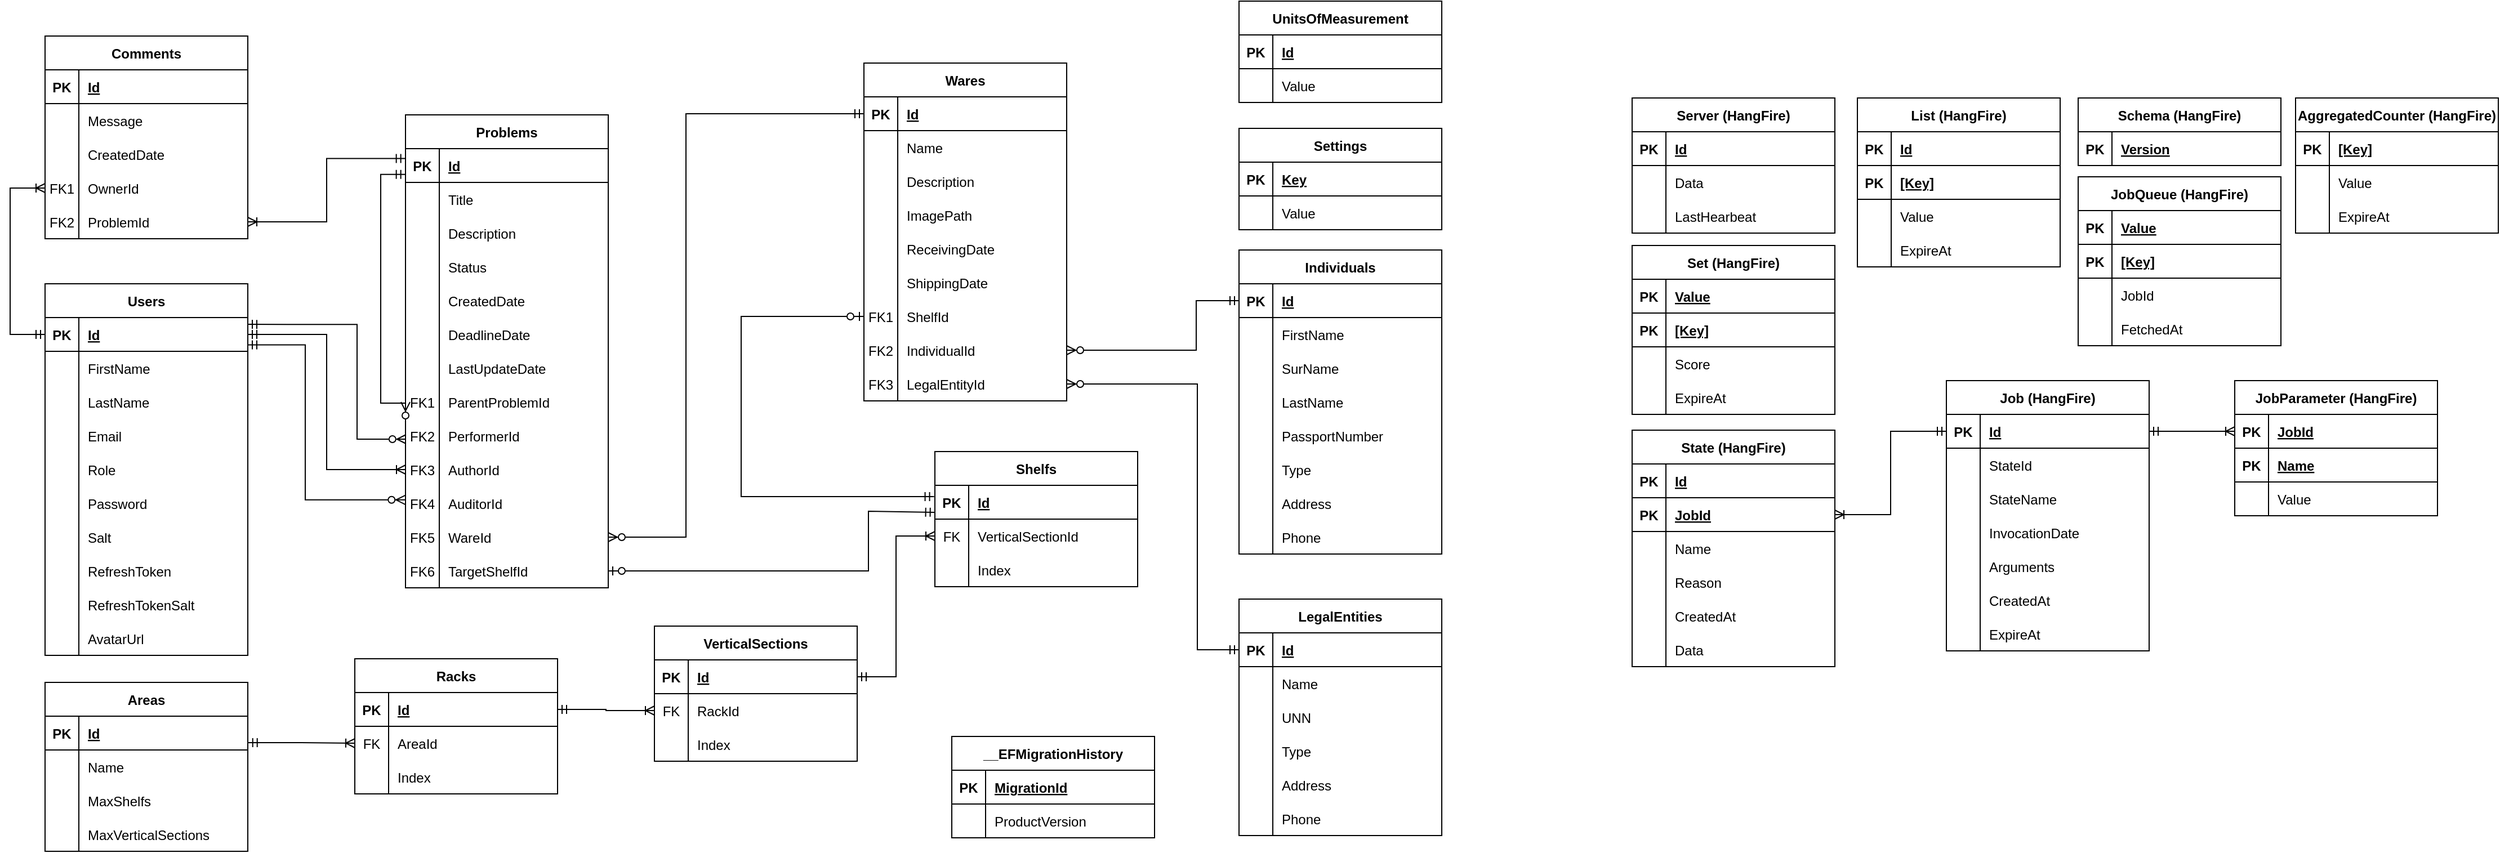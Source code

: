 <mxfile version="21.3.2" type="device">
  <diagram id="JHFAHeu_re22AyXju2-P" name="Страница 1">
    <mxGraphModel dx="2772" dy="1288" grid="0" gridSize="10" guides="1" tooltips="1" connect="1" arrows="1" fold="1" page="0" pageScale="1" pageWidth="1400" pageHeight="850" math="0" shadow="0">
      <root>
        <mxCell id="0" />
        <mxCell id="1" parent="0" />
        <mxCell id="QiPcxL4z2YmMqNwjhLPZ-1" value="Problems" style="shape=table;startSize=30;container=1;collapsible=1;childLayout=tableLayout;fixedRows=1;rowLines=0;fontStyle=1;align=center;resizeLast=1;" parent="1" vertex="1">
          <mxGeometry x="660" y="170" width="180" height="420" as="geometry" />
        </mxCell>
        <mxCell id="QiPcxL4z2YmMqNwjhLPZ-2" value="" style="shape=tableRow;horizontal=0;startSize=0;swimlaneHead=0;swimlaneBody=0;fillColor=none;collapsible=0;dropTarget=0;points=[[0,0.5],[1,0.5]];portConstraint=eastwest;top=0;left=0;right=0;bottom=1;" parent="QiPcxL4z2YmMqNwjhLPZ-1" vertex="1">
          <mxGeometry y="30" width="180" height="30" as="geometry" />
        </mxCell>
        <mxCell id="QiPcxL4z2YmMqNwjhLPZ-3" value="PK" style="shape=partialRectangle;connectable=0;fillColor=none;top=0;left=0;bottom=0;right=0;fontStyle=1;overflow=hidden;" parent="QiPcxL4z2YmMqNwjhLPZ-2" vertex="1">
          <mxGeometry width="30" height="30" as="geometry">
            <mxRectangle width="30" height="30" as="alternateBounds" />
          </mxGeometry>
        </mxCell>
        <mxCell id="QiPcxL4z2YmMqNwjhLPZ-4" value="Id" style="shape=partialRectangle;connectable=0;fillColor=none;top=0;left=0;bottom=0;right=0;align=left;spacingLeft=6;fontStyle=5;overflow=hidden;" parent="QiPcxL4z2YmMqNwjhLPZ-2" vertex="1">
          <mxGeometry x="30" width="150" height="30" as="geometry">
            <mxRectangle width="150" height="30" as="alternateBounds" />
          </mxGeometry>
        </mxCell>
        <mxCell id="QiPcxL4z2YmMqNwjhLPZ-5" value="" style="shape=tableRow;horizontal=0;startSize=0;swimlaneHead=0;swimlaneBody=0;fillColor=none;collapsible=0;dropTarget=0;points=[[0,0.5],[1,0.5]];portConstraint=eastwest;top=0;left=0;right=0;bottom=0;" parent="QiPcxL4z2YmMqNwjhLPZ-1" vertex="1">
          <mxGeometry y="60" width="180" height="30" as="geometry" />
        </mxCell>
        <mxCell id="QiPcxL4z2YmMqNwjhLPZ-6" value="" style="shape=partialRectangle;connectable=0;fillColor=none;top=0;left=0;bottom=0;right=0;editable=1;overflow=hidden;" parent="QiPcxL4z2YmMqNwjhLPZ-5" vertex="1">
          <mxGeometry width="30" height="30" as="geometry">
            <mxRectangle width="30" height="30" as="alternateBounds" />
          </mxGeometry>
        </mxCell>
        <mxCell id="QiPcxL4z2YmMqNwjhLPZ-7" value="Title" style="shape=partialRectangle;connectable=0;fillColor=none;top=0;left=0;bottom=0;right=0;align=left;spacingLeft=6;overflow=hidden;" parent="QiPcxL4z2YmMqNwjhLPZ-5" vertex="1">
          <mxGeometry x="30" width="150" height="30" as="geometry">
            <mxRectangle width="150" height="30" as="alternateBounds" />
          </mxGeometry>
        </mxCell>
        <mxCell id="QiPcxL4z2YmMqNwjhLPZ-8" value="" style="shape=tableRow;horizontal=0;startSize=0;swimlaneHead=0;swimlaneBody=0;fillColor=none;collapsible=0;dropTarget=0;points=[[0,0.5],[1,0.5]];portConstraint=eastwest;top=0;left=0;right=0;bottom=0;" parent="QiPcxL4z2YmMqNwjhLPZ-1" vertex="1">
          <mxGeometry y="90" width="180" height="30" as="geometry" />
        </mxCell>
        <mxCell id="QiPcxL4z2YmMqNwjhLPZ-9" value="" style="shape=partialRectangle;connectable=0;fillColor=none;top=0;left=0;bottom=0;right=0;editable=1;overflow=hidden;" parent="QiPcxL4z2YmMqNwjhLPZ-8" vertex="1">
          <mxGeometry width="30" height="30" as="geometry">
            <mxRectangle width="30" height="30" as="alternateBounds" />
          </mxGeometry>
        </mxCell>
        <mxCell id="QiPcxL4z2YmMqNwjhLPZ-10" value="Description" style="shape=partialRectangle;connectable=0;fillColor=none;top=0;left=0;bottom=0;right=0;align=left;spacingLeft=6;overflow=hidden;" parent="QiPcxL4z2YmMqNwjhLPZ-8" vertex="1">
          <mxGeometry x="30" width="150" height="30" as="geometry">
            <mxRectangle width="150" height="30" as="alternateBounds" />
          </mxGeometry>
        </mxCell>
        <mxCell id="QiPcxL4z2YmMqNwjhLPZ-11" value="" style="shape=tableRow;horizontal=0;startSize=0;swimlaneHead=0;swimlaneBody=0;fillColor=none;collapsible=0;dropTarget=0;points=[[0,0.5],[1,0.5]];portConstraint=eastwest;top=0;left=0;right=0;bottom=0;" parent="QiPcxL4z2YmMqNwjhLPZ-1" vertex="1">
          <mxGeometry y="120" width="180" height="30" as="geometry" />
        </mxCell>
        <mxCell id="QiPcxL4z2YmMqNwjhLPZ-12" value="" style="shape=partialRectangle;connectable=0;fillColor=none;top=0;left=0;bottom=0;right=0;editable=1;overflow=hidden;" parent="QiPcxL4z2YmMqNwjhLPZ-11" vertex="1">
          <mxGeometry width="30" height="30" as="geometry">
            <mxRectangle width="30" height="30" as="alternateBounds" />
          </mxGeometry>
        </mxCell>
        <mxCell id="QiPcxL4z2YmMqNwjhLPZ-13" value="Status" style="shape=partialRectangle;connectable=0;fillColor=none;top=0;left=0;bottom=0;right=0;align=left;spacingLeft=6;overflow=hidden;" parent="QiPcxL4z2YmMqNwjhLPZ-11" vertex="1">
          <mxGeometry x="30" width="150" height="30" as="geometry">
            <mxRectangle width="150" height="30" as="alternateBounds" />
          </mxGeometry>
        </mxCell>
        <mxCell id="QiPcxL4z2YmMqNwjhLPZ-14" value="" style="shape=tableRow;horizontal=0;startSize=0;swimlaneHead=0;swimlaneBody=0;fillColor=none;collapsible=0;dropTarget=0;points=[[0,0.5],[1,0.5]];portConstraint=eastwest;top=0;left=0;right=0;bottom=0;" parent="QiPcxL4z2YmMqNwjhLPZ-1" vertex="1">
          <mxGeometry y="150" width="180" height="30" as="geometry" />
        </mxCell>
        <mxCell id="QiPcxL4z2YmMqNwjhLPZ-15" value="" style="shape=partialRectangle;connectable=0;fillColor=none;top=0;left=0;bottom=0;right=0;editable=1;overflow=hidden;" parent="QiPcxL4z2YmMqNwjhLPZ-14" vertex="1">
          <mxGeometry width="30" height="30" as="geometry">
            <mxRectangle width="30" height="30" as="alternateBounds" />
          </mxGeometry>
        </mxCell>
        <mxCell id="QiPcxL4z2YmMqNwjhLPZ-16" value="CreatedDate" style="shape=partialRectangle;connectable=0;fillColor=none;top=0;left=0;bottom=0;right=0;align=left;spacingLeft=6;overflow=hidden;" parent="QiPcxL4z2YmMqNwjhLPZ-14" vertex="1">
          <mxGeometry x="30" width="150" height="30" as="geometry">
            <mxRectangle width="150" height="30" as="alternateBounds" />
          </mxGeometry>
        </mxCell>
        <mxCell id="4R6QbQ48vLK_W4lO02G5-3" value="" style="shape=tableRow;horizontal=0;startSize=0;swimlaneHead=0;swimlaneBody=0;fillColor=none;collapsible=0;dropTarget=0;points=[[0,0.5],[1,0.5]];portConstraint=eastwest;top=0;left=0;right=0;bottom=0;" parent="QiPcxL4z2YmMqNwjhLPZ-1" vertex="1">
          <mxGeometry y="180" width="180" height="30" as="geometry" />
        </mxCell>
        <mxCell id="4R6QbQ48vLK_W4lO02G5-4" value="" style="shape=partialRectangle;connectable=0;fillColor=none;top=0;left=0;bottom=0;right=0;editable=1;overflow=hidden;" parent="4R6QbQ48vLK_W4lO02G5-3" vertex="1">
          <mxGeometry width="30" height="30" as="geometry">
            <mxRectangle width="30" height="30" as="alternateBounds" />
          </mxGeometry>
        </mxCell>
        <mxCell id="4R6QbQ48vLK_W4lO02G5-5" value="DeadlineDate" style="shape=partialRectangle;connectable=0;fillColor=none;top=0;left=0;bottom=0;right=0;align=left;spacingLeft=6;overflow=hidden;" parent="4R6QbQ48vLK_W4lO02G5-3" vertex="1">
          <mxGeometry x="30" width="150" height="30" as="geometry">
            <mxRectangle width="150" height="30" as="alternateBounds" />
          </mxGeometry>
        </mxCell>
        <mxCell id="QiPcxL4z2YmMqNwjhLPZ-17" value="" style="shape=tableRow;horizontal=0;startSize=0;swimlaneHead=0;swimlaneBody=0;fillColor=none;collapsible=0;dropTarget=0;points=[[0,0.5],[1,0.5]];portConstraint=eastwest;top=0;left=0;right=0;bottom=0;" parent="QiPcxL4z2YmMqNwjhLPZ-1" vertex="1">
          <mxGeometry y="210" width="180" height="30" as="geometry" />
        </mxCell>
        <mxCell id="QiPcxL4z2YmMqNwjhLPZ-18" value="" style="shape=partialRectangle;connectable=0;fillColor=none;top=0;left=0;bottom=0;right=0;editable=1;overflow=hidden;" parent="QiPcxL4z2YmMqNwjhLPZ-17" vertex="1">
          <mxGeometry width="30" height="30" as="geometry">
            <mxRectangle width="30" height="30" as="alternateBounds" />
          </mxGeometry>
        </mxCell>
        <mxCell id="QiPcxL4z2YmMqNwjhLPZ-19" value="LastUpdateDate" style="shape=partialRectangle;connectable=0;fillColor=none;top=0;left=0;bottom=0;right=0;align=left;spacingLeft=6;overflow=hidden;" parent="QiPcxL4z2YmMqNwjhLPZ-17" vertex="1">
          <mxGeometry x="30" width="150" height="30" as="geometry">
            <mxRectangle width="150" height="30" as="alternateBounds" />
          </mxGeometry>
        </mxCell>
        <mxCell id="QiPcxL4z2YmMqNwjhLPZ-20" value="" style="shape=tableRow;horizontal=0;startSize=0;swimlaneHead=0;swimlaneBody=0;fillColor=none;collapsible=0;dropTarget=0;points=[[0,0.5],[1,0.5]];portConstraint=eastwest;top=0;left=0;right=0;bottom=0;" parent="QiPcxL4z2YmMqNwjhLPZ-1" vertex="1">
          <mxGeometry y="240" width="180" height="30" as="geometry" />
        </mxCell>
        <mxCell id="QiPcxL4z2YmMqNwjhLPZ-21" value="FK1" style="shape=partialRectangle;connectable=0;fillColor=none;top=0;left=0;bottom=0;right=0;editable=1;overflow=hidden;" parent="QiPcxL4z2YmMqNwjhLPZ-20" vertex="1">
          <mxGeometry width="30" height="30" as="geometry">
            <mxRectangle width="30" height="30" as="alternateBounds" />
          </mxGeometry>
        </mxCell>
        <mxCell id="QiPcxL4z2YmMqNwjhLPZ-22" value="ParentProblemId" style="shape=partialRectangle;connectable=0;fillColor=none;top=0;left=0;bottom=0;right=0;align=left;spacingLeft=6;overflow=hidden;" parent="QiPcxL4z2YmMqNwjhLPZ-20" vertex="1">
          <mxGeometry x="30" width="150" height="30" as="geometry">
            <mxRectangle width="150" height="30" as="alternateBounds" />
          </mxGeometry>
        </mxCell>
        <mxCell id="QiPcxL4z2YmMqNwjhLPZ-23" value="" style="shape=tableRow;horizontal=0;startSize=0;swimlaneHead=0;swimlaneBody=0;fillColor=none;collapsible=0;dropTarget=0;points=[[0,0.5],[1,0.5]];portConstraint=eastwest;top=0;left=0;right=0;bottom=0;" parent="QiPcxL4z2YmMqNwjhLPZ-1" vertex="1">
          <mxGeometry y="270" width="180" height="30" as="geometry" />
        </mxCell>
        <mxCell id="QiPcxL4z2YmMqNwjhLPZ-24" value="FK2" style="shape=partialRectangle;connectable=0;fillColor=none;top=0;left=0;bottom=0;right=0;editable=1;overflow=hidden;" parent="QiPcxL4z2YmMqNwjhLPZ-23" vertex="1">
          <mxGeometry width="30" height="30" as="geometry">
            <mxRectangle width="30" height="30" as="alternateBounds" />
          </mxGeometry>
        </mxCell>
        <mxCell id="QiPcxL4z2YmMqNwjhLPZ-25" value="PerformerId" style="shape=partialRectangle;connectable=0;fillColor=none;top=0;left=0;bottom=0;right=0;align=left;spacingLeft=6;overflow=hidden;" parent="QiPcxL4z2YmMqNwjhLPZ-23" vertex="1">
          <mxGeometry x="30" width="150" height="30" as="geometry">
            <mxRectangle width="150" height="30" as="alternateBounds" />
          </mxGeometry>
        </mxCell>
        <mxCell id="QiPcxL4z2YmMqNwjhLPZ-26" value="" style="shape=tableRow;horizontal=0;startSize=0;swimlaneHead=0;swimlaneBody=0;fillColor=none;collapsible=0;dropTarget=0;points=[[0,0.5],[1,0.5]];portConstraint=eastwest;top=0;left=0;right=0;bottom=0;" parent="QiPcxL4z2YmMqNwjhLPZ-1" vertex="1">
          <mxGeometry y="300" width="180" height="30" as="geometry" />
        </mxCell>
        <mxCell id="QiPcxL4z2YmMqNwjhLPZ-27" value="FK3" style="shape=partialRectangle;connectable=0;fillColor=none;top=0;left=0;bottom=0;right=0;editable=1;overflow=hidden;" parent="QiPcxL4z2YmMqNwjhLPZ-26" vertex="1">
          <mxGeometry width="30" height="30" as="geometry">
            <mxRectangle width="30" height="30" as="alternateBounds" />
          </mxGeometry>
        </mxCell>
        <mxCell id="QiPcxL4z2YmMqNwjhLPZ-28" value="AuthorId" style="shape=partialRectangle;connectable=0;fillColor=none;top=0;left=0;bottom=0;right=0;align=left;spacingLeft=6;overflow=hidden;" parent="QiPcxL4z2YmMqNwjhLPZ-26" vertex="1">
          <mxGeometry x="30" width="150" height="30" as="geometry">
            <mxRectangle width="150" height="30" as="alternateBounds" />
          </mxGeometry>
        </mxCell>
        <mxCell id="QiPcxL4z2YmMqNwjhLPZ-29" value="" style="shape=tableRow;horizontal=0;startSize=0;swimlaneHead=0;swimlaneBody=0;fillColor=none;collapsible=0;dropTarget=0;points=[[0,0.5],[1,0.5]];portConstraint=eastwest;top=0;left=0;right=0;bottom=0;" parent="QiPcxL4z2YmMqNwjhLPZ-1" vertex="1">
          <mxGeometry y="330" width="180" height="30" as="geometry" />
        </mxCell>
        <mxCell id="QiPcxL4z2YmMqNwjhLPZ-30" value="FK4" style="shape=partialRectangle;connectable=0;fillColor=none;top=0;left=0;bottom=0;right=0;editable=1;overflow=hidden;" parent="QiPcxL4z2YmMqNwjhLPZ-29" vertex="1">
          <mxGeometry width="30" height="30" as="geometry">
            <mxRectangle width="30" height="30" as="alternateBounds" />
          </mxGeometry>
        </mxCell>
        <mxCell id="QiPcxL4z2YmMqNwjhLPZ-31" value="AuditorId" style="shape=partialRectangle;connectable=0;fillColor=none;top=0;left=0;bottom=0;right=0;align=left;spacingLeft=6;overflow=hidden;" parent="QiPcxL4z2YmMqNwjhLPZ-29" vertex="1">
          <mxGeometry x="30" width="150" height="30" as="geometry">
            <mxRectangle width="150" height="30" as="alternateBounds" />
          </mxGeometry>
        </mxCell>
        <mxCell id="QiPcxL4z2YmMqNwjhLPZ-32" value="" style="shape=tableRow;horizontal=0;startSize=0;swimlaneHead=0;swimlaneBody=0;fillColor=none;collapsible=0;dropTarget=0;points=[[0,0.5],[1,0.5]];portConstraint=eastwest;top=0;left=0;right=0;bottom=0;" parent="QiPcxL4z2YmMqNwjhLPZ-1" vertex="1">
          <mxGeometry y="360" width="180" height="30" as="geometry" />
        </mxCell>
        <mxCell id="QiPcxL4z2YmMqNwjhLPZ-33" value="FK5" style="shape=partialRectangle;connectable=0;fillColor=none;top=0;left=0;bottom=0;right=0;editable=1;overflow=hidden;" parent="QiPcxL4z2YmMqNwjhLPZ-32" vertex="1">
          <mxGeometry width="30" height="30" as="geometry">
            <mxRectangle width="30" height="30" as="alternateBounds" />
          </mxGeometry>
        </mxCell>
        <mxCell id="QiPcxL4z2YmMqNwjhLPZ-34" value="WareId" style="shape=partialRectangle;connectable=0;fillColor=none;top=0;left=0;bottom=0;right=0;align=left;spacingLeft=6;overflow=hidden;" parent="QiPcxL4z2YmMqNwjhLPZ-32" vertex="1">
          <mxGeometry x="30" width="150" height="30" as="geometry">
            <mxRectangle width="150" height="30" as="alternateBounds" />
          </mxGeometry>
        </mxCell>
        <mxCell id="QiPcxL4z2YmMqNwjhLPZ-35" value="" style="shape=tableRow;horizontal=0;startSize=0;swimlaneHead=0;swimlaneBody=0;fillColor=none;collapsible=0;dropTarget=0;points=[[0,0.5],[1,0.5]];portConstraint=eastwest;top=0;left=0;right=0;bottom=0;" parent="QiPcxL4z2YmMqNwjhLPZ-1" vertex="1">
          <mxGeometry y="390" width="180" height="30" as="geometry" />
        </mxCell>
        <mxCell id="QiPcxL4z2YmMqNwjhLPZ-36" value="FK6" style="shape=partialRectangle;connectable=0;fillColor=none;top=0;left=0;bottom=0;right=0;editable=1;overflow=hidden;" parent="QiPcxL4z2YmMqNwjhLPZ-35" vertex="1">
          <mxGeometry width="30" height="30" as="geometry">
            <mxRectangle width="30" height="30" as="alternateBounds" />
          </mxGeometry>
        </mxCell>
        <mxCell id="QiPcxL4z2YmMqNwjhLPZ-37" value="TargetShelfId" style="shape=partialRectangle;connectable=0;fillColor=none;top=0;left=0;bottom=0;right=0;align=left;spacingLeft=6;overflow=hidden;" parent="QiPcxL4z2YmMqNwjhLPZ-35" vertex="1">
          <mxGeometry x="30" width="150" height="30" as="geometry">
            <mxRectangle width="150" height="30" as="alternateBounds" />
          </mxGeometry>
        </mxCell>
        <mxCell id="1HubgALI7Z3Be67TQ77Q-3" value="" style="edgeStyle=orthogonalEdgeStyle;fontSize=12;html=1;endArrow=ERzeroToMany;startArrow=ERmandOne;rounded=0;entryX=0;entryY=0.5;entryDx=0;entryDy=0;exitX=-0.001;exitY=0.764;exitDx=0;exitDy=0;exitPerimeter=0;" parent="QiPcxL4z2YmMqNwjhLPZ-1" source="QiPcxL4z2YmMqNwjhLPZ-2" target="QiPcxL4z2YmMqNwjhLPZ-20" edge="1">
          <mxGeometry width="100" height="100" relative="1" as="geometry">
            <mxPoint x="-55" y="80" as="sourcePoint" />
            <mxPoint x="-9" y="-73" as="targetPoint" />
            <Array as="points">
              <mxPoint x="-22" y="53" />
              <mxPoint x="-22" y="256" />
              <mxPoint y="256" />
            </Array>
          </mxGeometry>
        </mxCell>
        <mxCell id="QiPcxL4z2YmMqNwjhLPZ-54" value="Shelfs" style="shape=table;startSize=30;container=1;collapsible=1;childLayout=tableLayout;fixedRows=1;rowLines=0;fontStyle=1;align=center;resizeLast=1;" parent="1" vertex="1">
          <mxGeometry x="1130" y="469" width="180" height="120" as="geometry" />
        </mxCell>
        <mxCell id="QiPcxL4z2YmMqNwjhLPZ-55" value="" style="shape=tableRow;horizontal=0;startSize=0;swimlaneHead=0;swimlaneBody=0;fillColor=none;collapsible=0;dropTarget=0;points=[[0,0.5],[1,0.5]];portConstraint=eastwest;top=0;left=0;right=0;bottom=1;" parent="QiPcxL4z2YmMqNwjhLPZ-54" vertex="1">
          <mxGeometry y="30" width="180" height="30" as="geometry" />
        </mxCell>
        <mxCell id="QiPcxL4z2YmMqNwjhLPZ-56" value="PK" style="shape=partialRectangle;connectable=0;fillColor=none;top=0;left=0;bottom=0;right=0;fontStyle=1;overflow=hidden;" parent="QiPcxL4z2YmMqNwjhLPZ-55" vertex="1">
          <mxGeometry width="30" height="30" as="geometry">
            <mxRectangle width="30" height="30" as="alternateBounds" />
          </mxGeometry>
        </mxCell>
        <mxCell id="QiPcxL4z2YmMqNwjhLPZ-57" value="Id" style="shape=partialRectangle;connectable=0;fillColor=none;top=0;left=0;bottom=0;right=0;align=left;spacingLeft=6;fontStyle=5;overflow=hidden;" parent="QiPcxL4z2YmMqNwjhLPZ-55" vertex="1">
          <mxGeometry x="30" width="150" height="30" as="geometry">
            <mxRectangle width="150" height="30" as="alternateBounds" />
          </mxGeometry>
        </mxCell>
        <mxCell id="QiPcxL4z2YmMqNwjhLPZ-58" value="" style="shape=tableRow;horizontal=0;startSize=0;swimlaneHead=0;swimlaneBody=0;fillColor=none;collapsible=0;dropTarget=0;points=[[0,0.5],[1,0.5]];portConstraint=eastwest;top=0;left=0;right=0;bottom=0;" parent="QiPcxL4z2YmMqNwjhLPZ-54" vertex="1">
          <mxGeometry y="60" width="180" height="30" as="geometry" />
        </mxCell>
        <mxCell id="QiPcxL4z2YmMqNwjhLPZ-59" value="FK" style="shape=partialRectangle;connectable=0;fillColor=none;top=0;left=0;bottom=0;right=0;editable=1;overflow=hidden;" parent="QiPcxL4z2YmMqNwjhLPZ-58" vertex="1">
          <mxGeometry width="30" height="30" as="geometry">
            <mxRectangle width="30" height="30" as="alternateBounds" />
          </mxGeometry>
        </mxCell>
        <mxCell id="QiPcxL4z2YmMqNwjhLPZ-60" value="VerticalSectionId" style="shape=partialRectangle;connectable=0;fillColor=none;top=0;left=0;bottom=0;right=0;align=left;spacingLeft=6;overflow=hidden;" parent="QiPcxL4z2YmMqNwjhLPZ-58" vertex="1">
          <mxGeometry x="30" width="150" height="30" as="geometry">
            <mxRectangle width="150" height="30" as="alternateBounds" />
          </mxGeometry>
        </mxCell>
        <mxCell id="QiPcxL4z2YmMqNwjhLPZ-61" value="" style="shape=tableRow;horizontal=0;startSize=0;swimlaneHead=0;swimlaneBody=0;fillColor=none;collapsible=0;dropTarget=0;points=[[0,0.5],[1,0.5]];portConstraint=eastwest;top=0;left=0;right=0;bottom=0;" parent="QiPcxL4z2YmMqNwjhLPZ-54" vertex="1">
          <mxGeometry y="90" width="180" height="30" as="geometry" />
        </mxCell>
        <mxCell id="QiPcxL4z2YmMqNwjhLPZ-62" value="" style="shape=partialRectangle;connectable=0;fillColor=none;top=0;left=0;bottom=0;right=0;editable=1;overflow=hidden;" parent="QiPcxL4z2YmMqNwjhLPZ-61" vertex="1">
          <mxGeometry width="30" height="30" as="geometry">
            <mxRectangle width="30" height="30" as="alternateBounds" />
          </mxGeometry>
        </mxCell>
        <mxCell id="QiPcxL4z2YmMqNwjhLPZ-63" value="Index" style="shape=partialRectangle;connectable=0;fillColor=none;top=0;left=0;bottom=0;right=0;align=left;spacingLeft=6;overflow=hidden;" parent="QiPcxL4z2YmMqNwjhLPZ-61" vertex="1">
          <mxGeometry x="30" width="150" height="30" as="geometry">
            <mxRectangle width="150" height="30" as="alternateBounds" />
          </mxGeometry>
        </mxCell>
        <mxCell id="QiPcxL4z2YmMqNwjhLPZ-64" value="VerticalSections" style="shape=table;startSize=30;container=1;collapsible=1;childLayout=tableLayout;fixedRows=1;rowLines=0;fontStyle=1;align=center;resizeLast=1;" parent="1" vertex="1">
          <mxGeometry x="881" y="624" width="180" height="120" as="geometry" />
        </mxCell>
        <mxCell id="QiPcxL4z2YmMqNwjhLPZ-65" value="" style="shape=tableRow;horizontal=0;startSize=0;swimlaneHead=0;swimlaneBody=0;fillColor=none;collapsible=0;dropTarget=0;points=[[0,0.5],[1,0.5]];portConstraint=eastwest;top=0;left=0;right=0;bottom=1;" parent="QiPcxL4z2YmMqNwjhLPZ-64" vertex="1">
          <mxGeometry y="30" width="180" height="30" as="geometry" />
        </mxCell>
        <mxCell id="QiPcxL4z2YmMqNwjhLPZ-66" value="PK" style="shape=partialRectangle;connectable=0;fillColor=none;top=0;left=0;bottom=0;right=0;fontStyle=1;overflow=hidden;" parent="QiPcxL4z2YmMqNwjhLPZ-65" vertex="1">
          <mxGeometry width="30" height="30" as="geometry">
            <mxRectangle width="30" height="30" as="alternateBounds" />
          </mxGeometry>
        </mxCell>
        <mxCell id="QiPcxL4z2YmMqNwjhLPZ-67" value="Id" style="shape=partialRectangle;connectable=0;fillColor=none;top=0;left=0;bottom=0;right=0;align=left;spacingLeft=6;fontStyle=5;overflow=hidden;" parent="QiPcxL4z2YmMqNwjhLPZ-65" vertex="1">
          <mxGeometry x="30" width="150" height="30" as="geometry">
            <mxRectangle width="150" height="30" as="alternateBounds" />
          </mxGeometry>
        </mxCell>
        <mxCell id="QiPcxL4z2YmMqNwjhLPZ-68" value="" style="shape=tableRow;horizontal=0;startSize=0;swimlaneHead=0;swimlaneBody=0;fillColor=none;collapsible=0;dropTarget=0;points=[[0,0.5],[1,0.5]];portConstraint=eastwest;top=0;left=0;right=0;bottom=0;" parent="QiPcxL4z2YmMqNwjhLPZ-64" vertex="1">
          <mxGeometry y="60" width="180" height="30" as="geometry" />
        </mxCell>
        <mxCell id="QiPcxL4z2YmMqNwjhLPZ-69" value="FK" style="shape=partialRectangle;connectable=0;fillColor=none;top=0;left=0;bottom=0;right=0;editable=1;overflow=hidden;" parent="QiPcxL4z2YmMqNwjhLPZ-68" vertex="1">
          <mxGeometry width="30" height="30" as="geometry">
            <mxRectangle width="30" height="30" as="alternateBounds" />
          </mxGeometry>
        </mxCell>
        <mxCell id="QiPcxL4z2YmMqNwjhLPZ-70" value="RackId" style="shape=partialRectangle;connectable=0;fillColor=none;top=0;left=0;bottom=0;right=0;align=left;spacingLeft=6;overflow=hidden;" parent="QiPcxL4z2YmMqNwjhLPZ-68" vertex="1">
          <mxGeometry x="30" width="150" height="30" as="geometry">
            <mxRectangle width="150" height="30" as="alternateBounds" />
          </mxGeometry>
        </mxCell>
        <mxCell id="QiPcxL4z2YmMqNwjhLPZ-71" value="" style="shape=tableRow;horizontal=0;startSize=0;swimlaneHead=0;swimlaneBody=0;fillColor=none;collapsible=0;dropTarget=0;points=[[0,0.5],[1,0.5]];portConstraint=eastwest;top=0;left=0;right=0;bottom=0;" parent="QiPcxL4z2YmMqNwjhLPZ-64" vertex="1">
          <mxGeometry y="90" width="180" height="30" as="geometry" />
        </mxCell>
        <mxCell id="QiPcxL4z2YmMqNwjhLPZ-72" value="" style="shape=partialRectangle;connectable=0;fillColor=none;top=0;left=0;bottom=0;right=0;editable=1;overflow=hidden;" parent="QiPcxL4z2YmMqNwjhLPZ-71" vertex="1">
          <mxGeometry width="30" height="30" as="geometry">
            <mxRectangle width="30" height="30" as="alternateBounds" />
          </mxGeometry>
        </mxCell>
        <mxCell id="QiPcxL4z2YmMqNwjhLPZ-73" value="Index" style="shape=partialRectangle;connectable=0;fillColor=none;top=0;left=0;bottom=0;right=0;align=left;spacingLeft=6;overflow=hidden;" parent="QiPcxL4z2YmMqNwjhLPZ-71" vertex="1">
          <mxGeometry x="30" width="150" height="30" as="geometry">
            <mxRectangle width="150" height="30" as="alternateBounds" />
          </mxGeometry>
        </mxCell>
        <mxCell id="QiPcxL4z2YmMqNwjhLPZ-74" value="Racks" style="shape=table;startSize=30;container=1;collapsible=1;childLayout=tableLayout;fixedRows=1;rowLines=0;fontStyle=1;align=center;resizeLast=1;" parent="1" vertex="1">
          <mxGeometry x="615" y="653" width="180" height="120" as="geometry" />
        </mxCell>
        <mxCell id="QiPcxL4z2YmMqNwjhLPZ-75" value="" style="shape=tableRow;horizontal=0;startSize=0;swimlaneHead=0;swimlaneBody=0;fillColor=none;collapsible=0;dropTarget=0;points=[[0,0.5],[1,0.5]];portConstraint=eastwest;top=0;left=0;right=0;bottom=1;" parent="QiPcxL4z2YmMqNwjhLPZ-74" vertex="1">
          <mxGeometry y="30" width="180" height="30" as="geometry" />
        </mxCell>
        <mxCell id="QiPcxL4z2YmMqNwjhLPZ-76" value="PK" style="shape=partialRectangle;connectable=0;fillColor=none;top=0;left=0;bottom=0;right=0;fontStyle=1;overflow=hidden;" parent="QiPcxL4z2YmMqNwjhLPZ-75" vertex="1">
          <mxGeometry width="30" height="30" as="geometry">
            <mxRectangle width="30" height="30" as="alternateBounds" />
          </mxGeometry>
        </mxCell>
        <mxCell id="QiPcxL4z2YmMqNwjhLPZ-77" value="Id" style="shape=partialRectangle;connectable=0;fillColor=none;top=0;left=0;bottom=0;right=0;align=left;spacingLeft=6;fontStyle=5;overflow=hidden;" parent="QiPcxL4z2YmMqNwjhLPZ-75" vertex="1">
          <mxGeometry x="30" width="150" height="30" as="geometry">
            <mxRectangle width="150" height="30" as="alternateBounds" />
          </mxGeometry>
        </mxCell>
        <mxCell id="QiPcxL4z2YmMqNwjhLPZ-78" value="" style="shape=tableRow;horizontal=0;startSize=0;swimlaneHead=0;swimlaneBody=0;fillColor=none;collapsible=0;dropTarget=0;points=[[0,0.5],[1,0.5]];portConstraint=eastwest;top=0;left=0;right=0;bottom=0;" parent="QiPcxL4z2YmMqNwjhLPZ-74" vertex="1">
          <mxGeometry y="60" width="180" height="30" as="geometry" />
        </mxCell>
        <mxCell id="QiPcxL4z2YmMqNwjhLPZ-79" value="FK" style="shape=partialRectangle;connectable=0;fillColor=none;top=0;left=0;bottom=0;right=0;editable=1;overflow=hidden;" parent="QiPcxL4z2YmMqNwjhLPZ-78" vertex="1">
          <mxGeometry width="30" height="30" as="geometry">
            <mxRectangle width="30" height="30" as="alternateBounds" />
          </mxGeometry>
        </mxCell>
        <mxCell id="QiPcxL4z2YmMqNwjhLPZ-80" value="AreaId" style="shape=partialRectangle;connectable=0;fillColor=none;top=0;left=0;bottom=0;right=0;align=left;spacingLeft=6;overflow=hidden;" parent="QiPcxL4z2YmMqNwjhLPZ-78" vertex="1">
          <mxGeometry x="30" width="150" height="30" as="geometry">
            <mxRectangle width="150" height="30" as="alternateBounds" />
          </mxGeometry>
        </mxCell>
        <mxCell id="QiPcxL4z2YmMqNwjhLPZ-81" value="" style="shape=tableRow;horizontal=0;startSize=0;swimlaneHead=0;swimlaneBody=0;fillColor=none;collapsible=0;dropTarget=0;points=[[0,0.5],[1,0.5]];portConstraint=eastwest;top=0;left=0;right=0;bottom=0;" parent="QiPcxL4z2YmMqNwjhLPZ-74" vertex="1">
          <mxGeometry y="90" width="180" height="30" as="geometry" />
        </mxCell>
        <mxCell id="QiPcxL4z2YmMqNwjhLPZ-82" value="" style="shape=partialRectangle;connectable=0;fillColor=none;top=0;left=0;bottom=0;right=0;editable=1;overflow=hidden;" parent="QiPcxL4z2YmMqNwjhLPZ-81" vertex="1">
          <mxGeometry width="30" height="30" as="geometry">
            <mxRectangle width="30" height="30" as="alternateBounds" />
          </mxGeometry>
        </mxCell>
        <mxCell id="QiPcxL4z2YmMqNwjhLPZ-83" value="Index" style="shape=partialRectangle;connectable=0;fillColor=none;top=0;left=0;bottom=0;right=0;align=left;spacingLeft=6;overflow=hidden;" parent="QiPcxL4z2YmMqNwjhLPZ-81" vertex="1">
          <mxGeometry x="30" width="150" height="30" as="geometry">
            <mxRectangle width="150" height="30" as="alternateBounds" />
          </mxGeometry>
        </mxCell>
        <mxCell id="QiPcxL4z2YmMqNwjhLPZ-84" value="Areas" style="shape=table;startSize=30;container=1;collapsible=1;childLayout=tableLayout;fixedRows=1;rowLines=0;fontStyle=1;align=center;resizeLast=1;" parent="1" vertex="1">
          <mxGeometry x="340" y="674" width="180" height="150" as="geometry" />
        </mxCell>
        <mxCell id="QiPcxL4z2YmMqNwjhLPZ-85" value="" style="shape=tableRow;horizontal=0;startSize=0;swimlaneHead=0;swimlaneBody=0;fillColor=none;collapsible=0;dropTarget=0;points=[[0,0.5],[1,0.5]];portConstraint=eastwest;top=0;left=0;right=0;bottom=1;" parent="QiPcxL4z2YmMqNwjhLPZ-84" vertex="1">
          <mxGeometry y="30" width="180" height="30" as="geometry" />
        </mxCell>
        <mxCell id="QiPcxL4z2YmMqNwjhLPZ-86" value="PK" style="shape=partialRectangle;connectable=0;fillColor=none;top=0;left=0;bottom=0;right=0;fontStyle=1;overflow=hidden;" parent="QiPcxL4z2YmMqNwjhLPZ-85" vertex="1">
          <mxGeometry width="30" height="30" as="geometry">
            <mxRectangle width="30" height="30" as="alternateBounds" />
          </mxGeometry>
        </mxCell>
        <mxCell id="QiPcxL4z2YmMqNwjhLPZ-87" value="Id" style="shape=partialRectangle;connectable=0;fillColor=none;top=0;left=0;bottom=0;right=0;align=left;spacingLeft=6;fontStyle=5;overflow=hidden;" parent="QiPcxL4z2YmMqNwjhLPZ-85" vertex="1">
          <mxGeometry x="30" width="150" height="30" as="geometry">
            <mxRectangle width="150" height="30" as="alternateBounds" />
          </mxGeometry>
        </mxCell>
        <mxCell id="QiPcxL4z2YmMqNwjhLPZ-88" value="" style="shape=tableRow;horizontal=0;startSize=0;swimlaneHead=0;swimlaneBody=0;fillColor=none;collapsible=0;dropTarget=0;points=[[0,0.5],[1,0.5]];portConstraint=eastwest;top=0;left=0;right=0;bottom=0;" parent="QiPcxL4z2YmMqNwjhLPZ-84" vertex="1">
          <mxGeometry y="60" width="180" height="30" as="geometry" />
        </mxCell>
        <mxCell id="QiPcxL4z2YmMqNwjhLPZ-89" value="" style="shape=partialRectangle;connectable=0;fillColor=none;top=0;left=0;bottom=0;right=0;editable=1;overflow=hidden;" parent="QiPcxL4z2YmMqNwjhLPZ-88" vertex="1">
          <mxGeometry width="30" height="30" as="geometry">
            <mxRectangle width="30" height="30" as="alternateBounds" />
          </mxGeometry>
        </mxCell>
        <mxCell id="QiPcxL4z2YmMqNwjhLPZ-90" value="Name" style="shape=partialRectangle;connectable=0;fillColor=none;top=0;left=0;bottom=0;right=0;align=left;spacingLeft=6;overflow=hidden;" parent="QiPcxL4z2YmMqNwjhLPZ-88" vertex="1">
          <mxGeometry x="30" width="150" height="30" as="geometry">
            <mxRectangle width="150" height="30" as="alternateBounds" />
          </mxGeometry>
        </mxCell>
        <mxCell id="QiPcxL4z2YmMqNwjhLPZ-94" value="" style="shape=tableRow;horizontal=0;startSize=0;swimlaneHead=0;swimlaneBody=0;fillColor=none;collapsible=0;dropTarget=0;points=[[0,0.5],[1,0.5]];portConstraint=eastwest;top=0;left=0;right=0;bottom=0;" parent="QiPcxL4z2YmMqNwjhLPZ-84" vertex="1">
          <mxGeometry y="90" width="180" height="30" as="geometry" />
        </mxCell>
        <mxCell id="QiPcxL4z2YmMqNwjhLPZ-95" value="" style="shape=partialRectangle;connectable=0;fillColor=none;top=0;left=0;bottom=0;right=0;editable=1;overflow=hidden;" parent="QiPcxL4z2YmMqNwjhLPZ-94" vertex="1">
          <mxGeometry width="30" height="30" as="geometry">
            <mxRectangle width="30" height="30" as="alternateBounds" />
          </mxGeometry>
        </mxCell>
        <mxCell id="QiPcxL4z2YmMqNwjhLPZ-96" value="MaxShelfs" style="shape=partialRectangle;connectable=0;fillColor=none;top=0;left=0;bottom=0;right=0;align=left;spacingLeft=6;overflow=hidden;" parent="QiPcxL4z2YmMqNwjhLPZ-94" vertex="1">
          <mxGeometry x="30" width="150" height="30" as="geometry">
            <mxRectangle width="150" height="30" as="alternateBounds" />
          </mxGeometry>
        </mxCell>
        <mxCell id="QiPcxL4z2YmMqNwjhLPZ-91" value="" style="shape=tableRow;horizontal=0;startSize=0;swimlaneHead=0;swimlaneBody=0;fillColor=none;collapsible=0;dropTarget=0;points=[[0,0.5],[1,0.5]];portConstraint=eastwest;top=0;left=0;right=0;bottom=0;" parent="QiPcxL4z2YmMqNwjhLPZ-84" vertex="1">
          <mxGeometry y="120" width="180" height="30" as="geometry" />
        </mxCell>
        <mxCell id="QiPcxL4z2YmMqNwjhLPZ-92" value="" style="shape=partialRectangle;connectable=0;fillColor=none;top=0;left=0;bottom=0;right=0;editable=1;overflow=hidden;" parent="QiPcxL4z2YmMqNwjhLPZ-91" vertex="1">
          <mxGeometry width="30" height="30" as="geometry">
            <mxRectangle width="30" height="30" as="alternateBounds" />
          </mxGeometry>
        </mxCell>
        <mxCell id="QiPcxL4z2YmMqNwjhLPZ-93" value="MaxVerticalSections" style="shape=partialRectangle;connectable=0;fillColor=none;top=0;left=0;bottom=0;right=0;align=left;spacingLeft=6;overflow=hidden;" parent="QiPcxL4z2YmMqNwjhLPZ-91" vertex="1">
          <mxGeometry x="30" width="150" height="30" as="geometry">
            <mxRectangle width="150" height="30" as="alternateBounds" />
          </mxGeometry>
        </mxCell>
        <mxCell id="QiPcxL4z2YmMqNwjhLPZ-97" value="Wares" style="shape=table;startSize=30;container=1;collapsible=1;childLayout=tableLayout;fixedRows=1;rowLines=0;fontStyle=1;align=center;resizeLast=1;" parent="1" vertex="1">
          <mxGeometry x="1067" y="124" width="180" height="300" as="geometry" />
        </mxCell>
        <mxCell id="QiPcxL4z2YmMqNwjhLPZ-98" value="" style="shape=tableRow;horizontal=0;startSize=0;swimlaneHead=0;swimlaneBody=0;fillColor=none;collapsible=0;dropTarget=0;points=[[0,0.5],[1,0.5]];portConstraint=eastwest;top=0;left=0;right=0;bottom=1;" parent="QiPcxL4z2YmMqNwjhLPZ-97" vertex="1">
          <mxGeometry y="30" width="180" height="30" as="geometry" />
        </mxCell>
        <mxCell id="QiPcxL4z2YmMqNwjhLPZ-99" value="PK" style="shape=partialRectangle;connectable=0;fillColor=none;top=0;left=0;bottom=0;right=0;fontStyle=1;overflow=hidden;" parent="QiPcxL4z2YmMqNwjhLPZ-98" vertex="1">
          <mxGeometry width="30" height="30" as="geometry">
            <mxRectangle width="30" height="30" as="alternateBounds" />
          </mxGeometry>
        </mxCell>
        <mxCell id="QiPcxL4z2YmMqNwjhLPZ-100" value="Id" style="shape=partialRectangle;connectable=0;fillColor=none;top=0;left=0;bottom=0;right=0;align=left;spacingLeft=6;fontStyle=5;overflow=hidden;" parent="QiPcxL4z2YmMqNwjhLPZ-98" vertex="1">
          <mxGeometry x="30" width="150" height="30" as="geometry">
            <mxRectangle width="150" height="30" as="alternateBounds" />
          </mxGeometry>
        </mxCell>
        <mxCell id="QiPcxL4z2YmMqNwjhLPZ-101" value="" style="shape=tableRow;horizontal=0;startSize=0;swimlaneHead=0;swimlaneBody=0;fillColor=none;collapsible=0;dropTarget=0;points=[[0,0.5],[1,0.5]];portConstraint=eastwest;top=0;left=0;right=0;bottom=0;" parent="QiPcxL4z2YmMqNwjhLPZ-97" vertex="1">
          <mxGeometry y="60" width="180" height="30" as="geometry" />
        </mxCell>
        <mxCell id="QiPcxL4z2YmMqNwjhLPZ-102" value="" style="shape=partialRectangle;connectable=0;fillColor=none;top=0;left=0;bottom=0;right=0;editable=1;overflow=hidden;" parent="QiPcxL4z2YmMqNwjhLPZ-101" vertex="1">
          <mxGeometry width="30" height="30" as="geometry">
            <mxRectangle width="30" height="30" as="alternateBounds" />
          </mxGeometry>
        </mxCell>
        <mxCell id="QiPcxL4z2YmMqNwjhLPZ-103" value="Name" style="shape=partialRectangle;connectable=0;fillColor=none;top=0;left=0;bottom=0;right=0;align=left;spacingLeft=6;overflow=hidden;" parent="QiPcxL4z2YmMqNwjhLPZ-101" vertex="1">
          <mxGeometry x="30" width="150" height="30" as="geometry">
            <mxRectangle width="150" height="30" as="alternateBounds" />
          </mxGeometry>
        </mxCell>
        <mxCell id="QiPcxL4z2YmMqNwjhLPZ-104" value="" style="shape=tableRow;horizontal=0;startSize=0;swimlaneHead=0;swimlaneBody=0;fillColor=none;collapsible=0;dropTarget=0;points=[[0,0.5],[1,0.5]];portConstraint=eastwest;top=0;left=0;right=0;bottom=0;" parent="QiPcxL4z2YmMqNwjhLPZ-97" vertex="1">
          <mxGeometry y="90" width="180" height="30" as="geometry" />
        </mxCell>
        <mxCell id="QiPcxL4z2YmMqNwjhLPZ-105" value="" style="shape=partialRectangle;connectable=0;fillColor=none;top=0;left=0;bottom=0;right=0;editable=1;overflow=hidden;" parent="QiPcxL4z2YmMqNwjhLPZ-104" vertex="1">
          <mxGeometry width="30" height="30" as="geometry">
            <mxRectangle width="30" height="30" as="alternateBounds" />
          </mxGeometry>
        </mxCell>
        <mxCell id="QiPcxL4z2YmMqNwjhLPZ-106" value="Description" style="shape=partialRectangle;connectable=0;fillColor=none;top=0;left=0;bottom=0;right=0;align=left;spacingLeft=6;overflow=hidden;" parent="QiPcxL4z2YmMqNwjhLPZ-104" vertex="1">
          <mxGeometry x="30" width="150" height="30" as="geometry">
            <mxRectangle width="150" height="30" as="alternateBounds" />
          </mxGeometry>
        </mxCell>
        <mxCell id="QiPcxL4z2YmMqNwjhLPZ-107" value="" style="shape=tableRow;horizontal=0;startSize=0;swimlaneHead=0;swimlaneBody=0;fillColor=none;collapsible=0;dropTarget=0;points=[[0,0.5],[1,0.5]];portConstraint=eastwest;top=0;left=0;right=0;bottom=0;" parent="QiPcxL4z2YmMqNwjhLPZ-97" vertex="1">
          <mxGeometry y="120" width="180" height="30" as="geometry" />
        </mxCell>
        <mxCell id="QiPcxL4z2YmMqNwjhLPZ-108" value="" style="shape=partialRectangle;connectable=0;fillColor=none;top=0;left=0;bottom=0;right=0;editable=1;overflow=hidden;" parent="QiPcxL4z2YmMqNwjhLPZ-107" vertex="1">
          <mxGeometry width="30" height="30" as="geometry">
            <mxRectangle width="30" height="30" as="alternateBounds" />
          </mxGeometry>
        </mxCell>
        <mxCell id="QiPcxL4z2YmMqNwjhLPZ-109" value="ImagePath" style="shape=partialRectangle;connectable=0;fillColor=none;top=0;left=0;bottom=0;right=0;align=left;spacingLeft=6;overflow=hidden;" parent="QiPcxL4z2YmMqNwjhLPZ-107" vertex="1">
          <mxGeometry x="30" width="150" height="30" as="geometry">
            <mxRectangle width="150" height="30" as="alternateBounds" />
          </mxGeometry>
        </mxCell>
        <mxCell id="QiPcxL4z2YmMqNwjhLPZ-110" value="" style="shape=tableRow;horizontal=0;startSize=0;swimlaneHead=0;swimlaneBody=0;fillColor=none;collapsible=0;dropTarget=0;points=[[0,0.5],[1,0.5]];portConstraint=eastwest;top=0;left=0;right=0;bottom=0;" parent="QiPcxL4z2YmMqNwjhLPZ-97" vertex="1">
          <mxGeometry y="150" width="180" height="30" as="geometry" />
        </mxCell>
        <mxCell id="QiPcxL4z2YmMqNwjhLPZ-111" value="" style="shape=partialRectangle;connectable=0;fillColor=none;top=0;left=0;bottom=0;right=0;editable=1;overflow=hidden;" parent="QiPcxL4z2YmMqNwjhLPZ-110" vertex="1">
          <mxGeometry width="30" height="30" as="geometry">
            <mxRectangle width="30" height="30" as="alternateBounds" />
          </mxGeometry>
        </mxCell>
        <mxCell id="QiPcxL4z2YmMqNwjhLPZ-112" value="ReceivingDate" style="shape=partialRectangle;connectable=0;fillColor=none;top=0;left=0;bottom=0;right=0;align=left;spacingLeft=6;overflow=hidden;" parent="QiPcxL4z2YmMqNwjhLPZ-110" vertex="1">
          <mxGeometry x="30" width="150" height="30" as="geometry">
            <mxRectangle width="150" height="30" as="alternateBounds" />
          </mxGeometry>
        </mxCell>
        <mxCell id="4R6QbQ48vLK_W4lO02G5-9" value="" style="shape=tableRow;horizontal=0;startSize=0;swimlaneHead=0;swimlaneBody=0;fillColor=none;collapsible=0;dropTarget=0;points=[[0,0.5],[1,0.5]];portConstraint=eastwest;top=0;left=0;right=0;bottom=0;" parent="QiPcxL4z2YmMqNwjhLPZ-97" vertex="1">
          <mxGeometry y="180" width="180" height="30" as="geometry" />
        </mxCell>
        <mxCell id="4R6QbQ48vLK_W4lO02G5-10" value="" style="shape=partialRectangle;connectable=0;fillColor=none;top=0;left=0;bottom=0;right=0;editable=1;overflow=hidden;" parent="4R6QbQ48vLK_W4lO02G5-9" vertex="1">
          <mxGeometry width="30" height="30" as="geometry">
            <mxRectangle width="30" height="30" as="alternateBounds" />
          </mxGeometry>
        </mxCell>
        <mxCell id="4R6QbQ48vLK_W4lO02G5-11" value="ShippingDate" style="shape=partialRectangle;connectable=0;fillColor=none;top=0;left=0;bottom=0;right=0;align=left;spacingLeft=6;overflow=hidden;" parent="4R6QbQ48vLK_W4lO02G5-9" vertex="1">
          <mxGeometry x="30" width="150" height="30" as="geometry">
            <mxRectangle width="150" height="30" as="alternateBounds" />
          </mxGeometry>
        </mxCell>
        <mxCell id="QiPcxL4z2YmMqNwjhLPZ-116" value="" style="shape=tableRow;horizontal=0;startSize=0;swimlaneHead=0;swimlaneBody=0;fillColor=none;collapsible=0;dropTarget=0;points=[[0,0.5],[1,0.5]];portConstraint=eastwest;top=0;left=0;right=0;bottom=0;" parent="QiPcxL4z2YmMqNwjhLPZ-97" vertex="1">
          <mxGeometry y="210" width="180" height="30" as="geometry" />
        </mxCell>
        <mxCell id="QiPcxL4z2YmMqNwjhLPZ-117" value="FK1" style="shape=partialRectangle;connectable=0;fillColor=none;top=0;left=0;bottom=0;right=0;editable=1;overflow=hidden;" parent="QiPcxL4z2YmMqNwjhLPZ-116" vertex="1">
          <mxGeometry width="30" height="30" as="geometry">
            <mxRectangle width="30" height="30" as="alternateBounds" />
          </mxGeometry>
        </mxCell>
        <mxCell id="QiPcxL4z2YmMqNwjhLPZ-118" value="ShelfId" style="shape=partialRectangle;connectable=0;fillColor=none;top=0;left=0;bottom=0;right=0;align=left;spacingLeft=6;overflow=hidden;" parent="QiPcxL4z2YmMqNwjhLPZ-116" vertex="1">
          <mxGeometry x="30" width="150" height="30" as="geometry">
            <mxRectangle width="150" height="30" as="alternateBounds" />
          </mxGeometry>
        </mxCell>
        <mxCell id="QiPcxL4z2YmMqNwjhLPZ-119" value="" style="shape=tableRow;horizontal=0;startSize=0;swimlaneHead=0;swimlaneBody=0;fillColor=none;collapsible=0;dropTarget=0;points=[[0,0.5],[1,0.5]];portConstraint=eastwest;top=0;left=0;right=0;bottom=0;" parent="QiPcxL4z2YmMqNwjhLPZ-97" vertex="1">
          <mxGeometry y="240" width="180" height="30" as="geometry" />
        </mxCell>
        <mxCell id="QiPcxL4z2YmMqNwjhLPZ-120" value="FK2" style="shape=partialRectangle;connectable=0;fillColor=none;top=0;left=0;bottom=0;right=0;editable=1;overflow=hidden;" parent="QiPcxL4z2YmMqNwjhLPZ-119" vertex="1">
          <mxGeometry width="30" height="30" as="geometry">
            <mxRectangle width="30" height="30" as="alternateBounds" />
          </mxGeometry>
        </mxCell>
        <mxCell id="QiPcxL4z2YmMqNwjhLPZ-121" value="IndividualId" style="shape=partialRectangle;connectable=0;fillColor=none;top=0;left=0;bottom=0;right=0;align=left;spacingLeft=6;overflow=hidden;" parent="QiPcxL4z2YmMqNwjhLPZ-119" vertex="1">
          <mxGeometry x="30" width="150" height="30" as="geometry">
            <mxRectangle width="150" height="30" as="alternateBounds" />
          </mxGeometry>
        </mxCell>
        <mxCell id="QiPcxL4z2YmMqNwjhLPZ-122" value="" style="shape=tableRow;horizontal=0;startSize=0;swimlaneHead=0;swimlaneBody=0;fillColor=none;collapsible=0;dropTarget=0;points=[[0,0.5],[1,0.5]];portConstraint=eastwest;top=0;left=0;right=0;bottom=0;" parent="QiPcxL4z2YmMqNwjhLPZ-97" vertex="1">
          <mxGeometry y="270" width="180" height="30" as="geometry" />
        </mxCell>
        <mxCell id="QiPcxL4z2YmMqNwjhLPZ-123" value="FK3" style="shape=partialRectangle;connectable=0;fillColor=none;top=0;left=0;bottom=0;right=0;editable=1;overflow=hidden;" parent="QiPcxL4z2YmMqNwjhLPZ-122" vertex="1">
          <mxGeometry width="30" height="30" as="geometry">
            <mxRectangle width="30" height="30" as="alternateBounds" />
          </mxGeometry>
        </mxCell>
        <mxCell id="QiPcxL4z2YmMqNwjhLPZ-124" value="LegalEntityId" style="shape=partialRectangle;connectable=0;fillColor=none;top=0;left=0;bottom=0;right=0;align=left;spacingLeft=6;overflow=hidden;" parent="QiPcxL4z2YmMqNwjhLPZ-122" vertex="1">
          <mxGeometry x="30" width="150" height="30" as="geometry">
            <mxRectangle width="150" height="30" as="alternateBounds" />
          </mxGeometry>
        </mxCell>
        <mxCell id="QiPcxL4z2YmMqNwjhLPZ-170" value="Individuals" style="shape=table;startSize=30;container=1;collapsible=1;childLayout=tableLayout;fixedRows=1;rowLines=0;fontStyle=1;align=center;resizeLast=1;" parent="1" vertex="1">
          <mxGeometry x="1400" y="290" width="180" height="270" as="geometry" />
        </mxCell>
        <mxCell id="QiPcxL4z2YmMqNwjhLPZ-171" value="" style="shape=tableRow;horizontal=0;startSize=0;swimlaneHead=0;swimlaneBody=0;fillColor=none;collapsible=0;dropTarget=0;points=[[0,0.5],[1,0.5]];portConstraint=eastwest;top=0;left=0;right=0;bottom=1;" parent="QiPcxL4z2YmMqNwjhLPZ-170" vertex="1">
          <mxGeometry y="30" width="180" height="30" as="geometry" />
        </mxCell>
        <mxCell id="QiPcxL4z2YmMqNwjhLPZ-172" value="PK" style="shape=partialRectangle;connectable=0;fillColor=none;top=0;left=0;bottom=0;right=0;fontStyle=1;overflow=hidden;" parent="QiPcxL4z2YmMqNwjhLPZ-171" vertex="1">
          <mxGeometry width="30" height="30" as="geometry">
            <mxRectangle width="30" height="30" as="alternateBounds" />
          </mxGeometry>
        </mxCell>
        <mxCell id="QiPcxL4z2YmMqNwjhLPZ-173" value="Id" style="shape=partialRectangle;connectable=0;fillColor=none;top=0;left=0;bottom=0;right=0;align=left;spacingLeft=6;fontStyle=5;overflow=hidden;" parent="QiPcxL4z2YmMqNwjhLPZ-171" vertex="1">
          <mxGeometry x="30" width="150" height="30" as="geometry">
            <mxRectangle width="150" height="30" as="alternateBounds" />
          </mxGeometry>
        </mxCell>
        <mxCell id="QiPcxL4z2YmMqNwjhLPZ-174" value="" style="shape=tableRow;horizontal=0;startSize=0;swimlaneHead=0;swimlaneBody=0;fillColor=none;collapsible=0;dropTarget=0;points=[[0,0.5],[1,0.5]];portConstraint=eastwest;top=0;left=0;right=0;bottom=0;" parent="QiPcxL4z2YmMqNwjhLPZ-170" vertex="1">
          <mxGeometry y="60" width="180" height="30" as="geometry" />
        </mxCell>
        <mxCell id="QiPcxL4z2YmMqNwjhLPZ-175" value="" style="shape=partialRectangle;connectable=0;fillColor=none;top=0;left=0;bottom=0;right=0;editable=1;overflow=hidden;" parent="QiPcxL4z2YmMqNwjhLPZ-174" vertex="1">
          <mxGeometry width="30" height="30" as="geometry">
            <mxRectangle width="30" height="30" as="alternateBounds" />
          </mxGeometry>
        </mxCell>
        <mxCell id="QiPcxL4z2YmMqNwjhLPZ-176" value="FirstName" style="shape=partialRectangle;connectable=0;fillColor=none;top=0;left=0;bottom=0;right=0;align=left;spacingLeft=6;overflow=hidden;" parent="QiPcxL4z2YmMqNwjhLPZ-174" vertex="1">
          <mxGeometry x="30" width="150" height="30" as="geometry">
            <mxRectangle width="150" height="30" as="alternateBounds" />
          </mxGeometry>
        </mxCell>
        <mxCell id="QiPcxL4z2YmMqNwjhLPZ-177" value="" style="shape=tableRow;horizontal=0;startSize=0;swimlaneHead=0;swimlaneBody=0;fillColor=none;collapsible=0;dropTarget=0;points=[[0,0.5],[1,0.5]];portConstraint=eastwest;top=0;left=0;right=0;bottom=0;" parent="QiPcxL4z2YmMqNwjhLPZ-170" vertex="1">
          <mxGeometry y="90" width="180" height="30" as="geometry" />
        </mxCell>
        <mxCell id="QiPcxL4z2YmMqNwjhLPZ-178" value="" style="shape=partialRectangle;connectable=0;fillColor=none;top=0;left=0;bottom=0;right=0;editable=1;overflow=hidden;" parent="QiPcxL4z2YmMqNwjhLPZ-177" vertex="1">
          <mxGeometry width="30" height="30" as="geometry">
            <mxRectangle width="30" height="30" as="alternateBounds" />
          </mxGeometry>
        </mxCell>
        <mxCell id="QiPcxL4z2YmMqNwjhLPZ-179" value="SurName" style="shape=partialRectangle;connectable=0;fillColor=none;top=0;left=0;bottom=0;right=0;align=left;spacingLeft=6;overflow=hidden;" parent="QiPcxL4z2YmMqNwjhLPZ-177" vertex="1">
          <mxGeometry x="30" width="150" height="30" as="geometry">
            <mxRectangle width="150" height="30" as="alternateBounds" />
          </mxGeometry>
        </mxCell>
        <mxCell id="QiPcxL4z2YmMqNwjhLPZ-180" value="" style="shape=tableRow;horizontal=0;startSize=0;swimlaneHead=0;swimlaneBody=0;fillColor=none;collapsible=0;dropTarget=0;points=[[0,0.5],[1,0.5]];portConstraint=eastwest;top=0;left=0;right=0;bottom=0;" parent="QiPcxL4z2YmMqNwjhLPZ-170" vertex="1">
          <mxGeometry y="120" width="180" height="30" as="geometry" />
        </mxCell>
        <mxCell id="QiPcxL4z2YmMqNwjhLPZ-181" value="" style="shape=partialRectangle;connectable=0;fillColor=none;top=0;left=0;bottom=0;right=0;editable=1;overflow=hidden;" parent="QiPcxL4z2YmMqNwjhLPZ-180" vertex="1">
          <mxGeometry width="30" height="30" as="geometry">
            <mxRectangle width="30" height="30" as="alternateBounds" />
          </mxGeometry>
        </mxCell>
        <mxCell id="QiPcxL4z2YmMqNwjhLPZ-182" value="LastName" style="shape=partialRectangle;connectable=0;fillColor=none;top=0;left=0;bottom=0;right=0;align=left;spacingLeft=6;overflow=hidden;" parent="QiPcxL4z2YmMqNwjhLPZ-180" vertex="1">
          <mxGeometry x="30" width="150" height="30" as="geometry">
            <mxRectangle width="150" height="30" as="alternateBounds" />
          </mxGeometry>
        </mxCell>
        <mxCell id="QiPcxL4z2YmMqNwjhLPZ-183" value="" style="shape=tableRow;horizontal=0;startSize=0;swimlaneHead=0;swimlaneBody=0;fillColor=none;collapsible=0;dropTarget=0;points=[[0,0.5],[1,0.5]];portConstraint=eastwest;top=0;left=0;right=0;bottom=0;" parent="QiPcxL4z2YmMqNwjhLPZ-170" vertex="1">
          <mxGeometry y="150" width="180" height="30" as="geometry" />
        </mxCell>
        <mxCell id="QiPcxL4z2YmMqNwjhLPZ-184" value="" style="shape=partialRectangle;connectable=0;fillColor=none;top=0;left=0;bottom=0;right=0;editable=1;overflow=hidden;" parent="QiPcxL4z2YmMqNwjhLPZ-183" vertex="1">
          <mxGeometry width="30" height="30" as="geometry">
            <mxRectangle width="30" height="30" as="alternateBounds" />
          </mxGeometry>
        </mxCell>
        <mxCell id="QiPcxL4z2YmMqNwjhLPZ-185" value="PassportNumber" style="shape=partialRectangle;connectable=0;fillColor=none;top=0;left=0;bottom=0;right=0;align=left;spacingLeft=6;overflow=hidden;" parent="QiPcxL4z2YmMqNwjhLPZ-183" vertex="1">
          <mxGeometry x="30" width="150" height="30" as="geometry">
            <mxRectangle width="150" height="30" as="alternateBounds" />
          </mxGeometry>
        </mxCell>
        <mxCell id="QiPcxL4z2YmMqNwjhLPZ-186" value="" style="shape=tableRow;horizontal=0;startSize=0;swimlaneHead=0;swimlaneBody=0;fillColor=none;collapsible=0;dropTarget=0;points=[[0,0.5],[1,0.5]];portConstraint=eastwest;top=0;left=0;right=0;bottom=0;" parent="QiPcxL4z2YmMqNwjhLPZ-170" vertex="1">
          <mxGeometry y="180" width="180" height="30" as="geometry" />
        </mxCell>
        <mxCell id="QiPcxL4z2YmMqNwjhLPZ-187" value="" style="shape=partialRectangle;connectable=0;fillColor=none;top=0;left=0;bottom=0;right=0;editable=1;overflow=hidden;" parent="QiPcxL4z2YmMqNwjhLPZ-186" vertex="1">
          <mxGeometry width="30" height="30" as="geometry">
            <mxRectangle width="30" height="30" as="alternateBounds" />
          </mxGeometry>
        </mxCell>
        <mxCell id="QiPcxL4z2YmMqNwjhLPZ-188" value="Type" style="shape=partialRectangle;connectable=0;fillColor=none;top=0;left=0;bottom=0;right=0;align=left;spacingLeft=6;overflow=hidden;" parent="QiPcxL4z2YmMqNwjhLPZ-186" vertex="1">
          <mxGeometry x="30" width="150" height="30" as="geometry">
            <mxRectangle width="150" height="30" as="alternateBounds" />
          </mxGeometry>
        </mxCell>
        <mxCell id="QiPcxL4z2YmMqNwjhLPZ-189" value="" style="shape=tableRow;horizontal=0;startSize=0;swimlaneHead=0;swimlaneBody=0;fillColor=none;collapsible=0;dropTarget=0;points=[[0,0.5],[1,0.5]];portConstraint=eastwest;top=0;left=0;right=0;bottom=0;" parent="QiPcxL4z2YmMqNwjhLPZ-170" vertex="1">
          <mxGeometry y="210" width="180" height="30" as="geometry" />
        </mxCell>
        <mxCell id="QiPcxL4z2YmMqNwjhLPZ-190" value="" style="shape=partialRectangle;connectable=0;fillColor=none;top=0;left=0;bottom=0;right=0;editable=1;overflow=hidden;" parent="QiPcxL4z2YmMqNwjhLPZ-189" vertex="1">
          <mxGeometry width="30" height="30" as="geometry">
            <mxRectangle width="30" height="30" as="alternateBounds" />
          </mxGeometry>
        </mxCell>
        <mxCell id="QiPcxL4z2YmMqNwjhLPZ-191" value="Address" style="shape=partialRectangle;connectable=0;fillColor=none;top=0;left=0;bottom=0;right=0;align=left;spacingLeft=6;overflow=hidden;" parent="QiPcxL4z2YmMqNwjhLPZ-189" vertex="1">
          <mxGeometry x="30" width="150" height="30" as="geometry">
            <mxRectangle width="150" height="30" as="alternateBounds" />
          </mxGeometry>
        </mxCell>
        <mxCell id="QiPcxL4z2YmMqNwjhLPZ-192" value="" style="shape=tableRow;horizontal=0;startSize=0;swimlaneHead=0;swimlaneBody=0;fillColor=none;collapsible=0;dropTarget=0;points=[[0,0.5],[1,0.5]];portConstraint=eastwest;top=0;left=0;right=0;bottom=0;" parent="QiPcxL4z2YmMqNwjhLPZ-170" vertex="1">
          <mxGeometry y="240" width="180" height="30" as="geometry" />
        </mxCell>
        <mxCell id="QiPcxL4z2YmMqNwjhLPZ-193" value="" style="shape=partialRectangle;connectable=0;fillColor=none;top=0;left=0;bottom=0;right=0;editable=1;overflow=hidden;" parent="QiPcxL4z2YmMqNwjhLPZ-192" vertex="1">
          <mxGeometry width="30" height="30" as="geometry">
            <mxRectangle width="30" height="30" as="alternateBounds" />
          </mxGeometry>
        </mxCell>
        <mxCell id="QiPcxL4z2YmMqNwjhLPZ-194" value="Phone" style="shape=partialRectangle;connectable=0;fillColor=none;top=0;left=0;bottom=0;right=0;align=left;spacingLeft=6;overflow=hidden;" parent="QiPcxL4z2YmMqNwjhLPZ-192" vertex="1">
          <mxGeometry x="30" width="150" height="30" as="geometry">
            <mxRectangle width="150" height="30" as="alternateBounds" />
          </mxGeometry>
        </mxCell>
        <mxCell id="QiPcxL4z2YmMqNwjhLPZ-198" value="LegalEntities" style="shape=table;startSize=30;container=1;collapsible=1;childLayout=tableLayout;fixedRows=1;rowLines=0;fontStyle=1;align=center;resizeLast=1;" parent="1" vertex="1">
          <mxGeometry x="1400" y="600" width="180" height="210" as="geometry" />
        </mxCell>
        <mxCell id="QiPcxL4z2YmMqNwjhLPZ-199" value="" style="shape=tableRow;horizontal=0;startSize=0;swimlaneHead=0;swimlaneBody=0;fillColor=none;collapsible=0;dropTarget=0;points=[[0,0.5],[1,0.5]];portConstraint=eastwest;top=0;left=0;right=0;bottom=1;" parent="QiPcxL4z2YmMqNwjhLPZ-198" vertex="1">
          <mxGeometry y="30" width="180" height="30" as="geometry" />
        </mxCell>
        <mxCell id="QiPcxL4z2YmMqNwjhLPZ-200" value="PK" style="shape=partialRectangle;connectable=0;fillColor=none;top=0;left=0;bottom=0;right=0;fontStyle=1;overflow=hidden;" parent="QiPcxL4z2YmMqNwjhLPZ-199" vertex="1">
          <mxGeometry width="30" height="30" as="geometry">
            <mxRectangle width="30" height="30" as="alternateBounds" />
          </mxGeometry>
        </mxCell>
        <mxCell id="QiPcxL4z2YmMqNwjhLPZ-201" value="Id" style="shape=partialRectangle;connectable=0;fillColor=none;top=0;left=0;bottom=0;right=0;align=left;spacingLeft=6;fontStyle=5;overflow=hidden;" parent="QiPcxL4z2YmMqNwjhLPZ-199" vertex="1">
          <mxGeometry x="30" width="150" height="30" as="geometry">
            <mxRectangle width="150" height="30" as="alternateBounds" />
          </mxGeometry>
        </mxCell>
        <mxCell id="QiPcxL4z2YmMqNwjhLPZ-202" value="" style="shape=tableRow;horizontal=0;startSize=0;swimlaneHead=0;swimlaneBody=0;fillColor=none;collapsible=0;dropTarget=0;points=[[0,0.5],[1,0.5]];portConstraint=eastwest;top=0;left=0;right=0;bottom=0;" parent="QiPcxL4z2YmMqNwjhLPZ-198" vertex="1">
          <mxGeometry y="60" width="180" height="30" as="geometry" />
        </mxCell>
        <mxCell id="QiPcxL4z2YmMqNwjhLPZ-203" value="" style="shape=partialRectangle;connectable=0;fillColor=none;top=0;left=0;bottom=0;right=0;editable=1;overflow=hidden;" parent="QiPcxL4z2YmMqNwjhLPZ-202" vertex="1">
          <mxGeometry width="30" height="30" as="geometry">
            <mxRectangle width="30" height="30" as="alternateBounds" />
          </mxGeometry>
        </mxCell>
        <mxCell id="QiPcxL4z2YmMqNwjhLPZ-204" value="Name" style="shape=partialRectangle;connectable=0;fillColor=none;top=0;left=0;bottom=0;right=0;align=left;spacingLeft=6;overflow=hidden;" parent="QiPcxL4z2YmMqNwjhLPZ-202" vertex="1">
          <mxGeometry x="30" width="150" height="30" as="geometry">
            <mxRectangle width="150" height="30" as="alternateBounds" />
          </mxGeometry>
        </mxCell>
        <mxCell id="QiPcxL4z2YmMqNwjhLPZ-205" value="" style="shape=tableRow;horizontal=0;startSize=0;swimlaneHead=0;swimlaneBody=0;fillColor=none;collapsible=0;dropTarget=0;points=[[0,0.5],[1,0.5]];portConstraint=eastwest;top=0;left=0;right=0;bottom=0;" parent="QiPcxL4z2YmMqNwjhLPZ-198" vertex="1">
          <mxGeometry y="90" width="180" height="30" as="geometry" />
        </mxCell>
        <mxCell id="QiPcxL4z2YmMqNwjhLPZ-206" value="" style="shape=partialRectangle;connectable=0;fillColor=none;top=0;left=0;bottom=0;right=0;editable=1;overflow=hidden;" parent="QiPcxL4z2YmMqNwjhLPZ-205" vertex="1">
          <mxGeometry width="30" height="30" as="geometry">
            <mxRectangle width="30" height="30" as="alternateBounds" />
          </mxGeometry>
        </mxCell>
        <mxCell id="QiPcxL4z2YmMqNwjhLPZ-207" value="UNN" style="shape=partialRectangle;connectable=0;fillColor=none;top=0;left=0;bottom=0;right=0;align=left;spacingLeft=6;overflow=hidden;" parent="QiPcxL4z2YmMqNwjhLPZ-205" vertex="1">
          <mxGeometry x="30" width="150" height="30" as="geometry">
            <mxRectangle width="150" height="30" as="alternateBounds" />
          </mxGeometry>
        </mxCell>
        <mxCell id="QiPcxL4z2YmMqNwjhLPZ-208" value="" style="shape=tableRow;horizontal=0;startSize=0;swimlaneHead=0;swimlaneBody=0;fillColor=none;collapsible=0;dropTarget=0;points=[[0,0.5],[1,0.5]];portConstraint=eastwest;top=0;left=0;right=0;bottom=0;" parent="QiPcxL4z2YmMqNwjhLPZ-198" vertex="1">
          <mxGeometry y="120" width="180" height="30" as="geometry" />
        </mxCell>
        <mxCell id="QiPcxL4z2YmMqNwjhLPZ-209" value="" style="shape=partialRectangle;connectable=0;fillColor=none;top=0;left=0;bottom=0;right=0;editable=1;overflow=hidden;" parent="QiPcxL4z2YmMqNwjhLPZ-208" vertex="1">
          <mxGeometry width="30" height="30" as="geometry">
            <mxRectangle width="30" height="30" as="alternateBounds" />
          </mxGeometry>
        </mxCell>
        <mxCell id="QiPcxL4z2YmMqNwjhLPZ-210" value="Type" style="shape=partialRectangle;connectable=0;fillColor=none;top=0;left=0;bottom=0;right=0;align=left;spacingLeft=6;overflow=hidden;" parent="QiPcxL4z2YmMqNwjhLPZ-208" vertex="1">
          <mxGeometry x="30" width="150" height="30" as="geometry">
            <mxRectangle width="150" height="30" as="alternateBounds" />
          </mxGeometry>
        </mxCell>
        <mxCell id="QiPcxL4z2YmMqNwjhLPZ-217" value="" style="shape=tableRow;horizontal=0;startSize=0;swimlaneHead=0;swimlaneBody=0;fillColor=none;collapsible=0;dropTarget=0;points=[[0,0.5],[1,0.5]];portConstraint=eastwest;top=0;left=0;right=0;bottom=0;" parent="QiPcxL4z2YmMqNwjhLPZ-198" vertex="1">
          <mxGeometry y="150" width="180" height="30" as="geometry" />
        </mxCell>
        <mxCell id="QiPcxL4z2YmMqNwjhLPZ-218" value="" style="shape=partialRectangle;connectable=0;fillColor=none;top=0;left=0;bottom=0;right=0;editable=1;overflow=hidden;" parent="QiPcxL4z2YmMqNwjhLPZ-217" vertex="1">
          <mxGeometry width="30" height="30" as="geometry">
            <mxRectangle width="30" height="30" as="alternateBounds" />
          </mxGeometry>
        </mxCell>
        <mxCell id="QiPcxL4z2YmMqNwjhLPZ-219" value="Address" style="shape=partialRectangle;connectable=0;fillColor=none;top=0;left=0;bottom=0;right=0;align=left;spacingLeft=6;overflow=hidden;" parent="QiPcxL4z2YmMqNwjhLPZ-217" vertex="1">
          <mxGeometry x="30" width="150" height="30" as="geometry">
            <mxRectangle width="150" height="30" as="alternateBounds" />
          </mxGeometry>
        </mxCell>
        <mxCell id="QiPcxL4z2YmMqNwjhLPZ-220" value="" style="shape=tableRow;horizontal=0;startSize=0;swimlaneHead=0;swimlaneBody=0;fillColor=none;collapsible=0;dropTarget=0;points=[[0,0.5],[1,0.5]];portConstraint=eastwest;top=0;left=0;right=0;bottom=0;" parent="QiPcxL4z2YmMqNwjhLPZ-198" vertex="1">
          <mxGeometry y="180" width="180" height="30" as="geometry" />
        </mxCell>
        <mxCell id="QiPcxL4z2YmMqNwjhLPZ-221" value="" style="shape=partialRectangle;connectable=0;fillColor=none;top=0;left=0;bottom=0;right=0;editable=1;overflow=hidden;" parent="QiPcxL4z2YmMqNwjhLPZ-220" vertex="1">
          <mxGeometry width="30" height="30" as="geometry">
            <mxRectangle width="30" height="30" as="alternateBounds" />
          </mxGeometry>
        </mxCell>
        <mxCell id="QiPcxL4z2YmMqNwjhLPZ-222" value="Phone" style="shape=partialRectangle;connectable=0;fillColor=none;top=0;left=0;bottom=0;right=0;align=left;spacingLeft=6;overflow=hidden;" parent="QiPcxL4z2YmMqNwjhLPZ-220" vertex="1">
          <mxGeometry x="30" width="150" height="30" as="geometry">
            <mxRectangle width="150" height="30" as="alternateBounds" />
          </mxGeometry>
        </mxCell>
        <mxCell id="QiPcxL4z2YmMqNwjhLPZ-223" value="UnitsOfMeasurement" style="shape=table;startSize=30;container=1;collapsible=1;childLayout=tableLayout;fixedRows=1;rowLines=0;fontStyle=1;align=center;resizeLast=1;" parent="1" vertex="1">
          <mxGeometry x="1400" y="69" width="180" height="90" as="geometry" />
        </mxCell>
        <mxCell id="QiPcxL4z2YmMqNwjhLPZ-224" value="" style="shape=tableRow;horizontal=0;startSize=0;swimlaneHead=0;swimlaneBody=0;fillColor=none;collapsible=0;dropTarget=0;points=[[0,0.5],[1,0.5]];portConstraint=eastwest;top=0;left=0;right=0;bottom=1;" parent="QiPcxL4z2YmMqNwjhLPZ-223" vertex="1">
          <mxGeometry y="30" width="180" height="30" as="geometry" />
        </mxCell>
        <mxCell id="QiPcxL4z2YmMqNwjhLPZ-225" value="PK" style="shape=partialRectangle;connectable=0;fillColor=none;top=0;left=0;bottom=0;right=0;fontStyle=1;overflow=hidden;" parent="QiPcxL4z2YmMqNwjhLPZ-224" vertex="1">
          <mxGeometry width="30" height="30" as="geometry">
            <mxRectangle width="30" height="30" as="alternateBounds" />
          </mxGeometry>
        </mxCell>
        <mxCell id="QiPcxL4z2YmMqNwjhLPZ-226" value="Id" style="shape=partialRectangle;connectable=0;fillColor=none;top=0;left=0;bottom=0;right=0;align=left;spacingLeft=6;fontStyle=5;overflow=hidden;" parent="QiPcxL4z2YmMqNwjhLPZ-224" vertex="1">
          <mxGeometry x="30" width="150" height="30" as="geometry">
            <mxRectangle width="150" height="30" as="alternateBounds" />
          </mxGeometry>
        </mxCell>
        <mxCell id="QiPcxL4z2YmMqNwjhLPZ-227" value="" style="shape=tableRow;horizontal=0;startSize=0;swimlaneHead=0;swimlaneBody=0;fillColor=none;collapsible=0;dropTarget=0;points=[[0,0.5],[1,0.5]];portConstraint=eastwest;top=0;left=0;right=0;bottom=0;" parent="QiPcxL4z2YmMqNwjhLPZ-223" vertex="1">
          <mxGeometry y="60" width="180" height="30" as="geometry" />
        </mxCell>
        <mxCell id="QiPcxL4z2YmMqNwjhLPZ-228" value="" style="shape=partialRectangle;connectable=0;fillColor=none;top=0;left=0;bottom=0;right=0;editable=1;overflow=hidden;" parent="QiPcxL4z2YmMqNwjhLPZ-227" vertex="1">
          <mxGeometry width="30" height="30" as="geometry">
            <mxRectangle width="30" height="30" as="alternateBounds" />
          </mxGeometry>
        </mxCell>
        <mxCell id="QiPcxL4z2YmMqNwjhLPZ-229" value="Value" style="shape=partialRectangle;connectable=0;fillColor=none;top=0;left=0;bottom=0;right=0;align=left;spacingLeft=6;overflow=hidden;" parent="QiPcxL4z2YmMqNwjhLPZ-227" vertex="1">
          <mxGeometry x="30" width="150" height="30" as="geometry">
            <mxRectangle width="150" height="30" as="alternateBounds" />
          </mxGeometry>
        </mxCell>
        <mxCell id="QiPcxL4z2YmMqNwjhLPZ-233" value="Users" style="shape=table;startSize=30;container=1;collapsible=1;childLayout=tableLayout;fixedRows=1;rowLines=0;fontStyle=1;align=center;resizeLast=1;" parent="1" vertex="1">
          <mxGeometry x="340" y="320" width="180" height="330" as="geometry" />
        </mxCell>
        <mxCell id="QiPcxL4z2YmMqNwjhLPZ-234" value="" style="shape=tableRow;horizontal=0;startSize=0;swimlaneHead=0;swimlaneBody=0;fillColor=none;collapsible=0;dropTarget=0;points=[[0,0.5],[1,0.5]];portConstraint=eastwest;top=0;left=0;right=0;bottom=1;" parent="QiPcxL4z2YmMqNwjhLPZ-233" vertex="1">
          <mxGeometry y="30" width="180" height="30" as="geometry" />
        </mxCell>
        <mxCell id="QiPcxL4z2YmMqNwjhLPZ-235" value="PK" style="shape=partialRectangle;connectable=0;fillColor=none;top=0;left=0;bottom=0;right=0;fontStyle=1;overflow=hidden;" parent="QiPcxL4z2YmMqNwjhLPZ-234" vertex="1">
          <mxGeometry width="30" height="30" as="geometry">
            <mxRectangle width="30" height="30" as="alternateBounds" />
          </mxGeometry>
        </mxCell>
        <mxCell id="QiPcxL4z2YmMqNwjhLPZ-236" value="Id" style="shape=partialRectangle;connectable=0;fillColor=none;top=0;left=0;bottom=0;right=0;align=left;spacingLeft=6;fontStyle=5;overflow=hidden;" parent="QiPcxL4z2YmMqNwjhLPZ-234" vertex="1">
          <mxGeometry x="30" width="150" height="30" as="geometry">
            <mxRectangle width="150" height="30" as="alternateBounds" />
          </mxGeometry>
        </mxCell>
        <mxCell id="QiPcxL4z2YmMqNwjhLPZ-237" value="" style="shape=tableRow;horizontal=0;startSize=0;swimlaneHead=0;swimlaneBody=0;fillColor=none;collapsible=0;dropTarget=0;points=[[0,0.5],[1,0.5]];portConstraint=eastwest;top=0;left=0;right=0;bottom=0;" parent="QiPcxL4z2YmMqNwjhLPZ-233" vertex="1">
          <mxGeometry y="60" width="180" height="30" as="geometry" />
        </mxCell>
        <mxCell id="QiPcxL4z2YmMqNwjhLPZ-238" value="" style="shape=partialRectangle;connectable=0;fillColor=none;top=0;left=0;bottom=0;right=0;editable=1;overflow=hidden;" parent="QiPcxL4z2YmMqNwjhLPZ-237" vertex="1">
          <mxGeometry width="30" height="30" as="geometry">
            <mxRectangle width="30" height="30" as="alternateBounds" />
          </mxGeometry>
        </mxCell>
        <mxCell id="QiPcxL4z2YmMqNwjhLPZ-239" value="FirstName" style="shape=partialRectangle;connectable=0;fillColor=none;top=0;left=0;bottom=0;right=0;align=left;spacingLeft=6;overflow=hidden;" parent="QiPcxL4z2YmMqNwjhLPZ-237" vertex="1">
          <mxGeometry x="30" width="150" height="30" as="geometry">
            <mxRectangle width="150" height="30" as="alternateBounds" />
          </mxGeometry>
        </mxCell>
        <mxCell id="QiPcxL4z2YmMqNwjhLPZ-240" value="" style="shape=tableRow;horizontal=0;startSize=0;swimlaneHead=0;swimlaneBody=0;fillColor=none;collapsible=0;dropTarget=0;points=[[0,0.5],[1,0.5]];portConstraint=eastwest;top=0;left=0;right=0;bottom=0;" parent="QiPcxL4z2YmMqNwjhLPZ-233" vertex="1">
          <mxGeometry y="90" width="180" height="30" as="geometry" />
        </mxCell>
        <mxCell id="QiPcxL4z2YmMqNwjhLPZ-241" value="" style="shape=partialRectangle;connectable=0;fillColor=none;top=0;left=0;bottom=0;right=0;editable=1;overflow=hidden;" parent="QiPcxL4z2YmMqNwjhLPZ-240" vertex="1">
          <mxGeometry width="30" height="30" as="geometry">
            <mxRectangle width="30" height="30" as="alternateBounds" />
          </mxGeometry>
        </mxCell>
        <mxCell id="QiPcxL4z2YmMqNwjhLPZ-242" value="LastName" style="shape=partialRectangle;connectable=0;fillColor=none;top=0;left=0;bottom=0;right=0;align=left;spacingLeft=6;overflow=hidden;" parent="QiPcxL4z2YmMqNwjhLPZ-240" vertex="1">
          <mxGeometry x="30" width="150" height="30" as="geometry">
            <mxRectangle width="150" height="30" as="alternateBounds" />
          </mxGeometry>
        </mxCell>
        <mxCell id="QiPcxL4z2YmMqNwjhLPZ-243" value="" style="shape=tableRow;horizontal=0;startSize=0;swimlaneHead=0;swimlaneBody=0;fillColor=none;collapsible=0;dropTarget=0;points=[[0,0.5],[1,0.5]];portConstraint=eastwest;top=0;left=0;right=0;bottom=0;" parent="QiPcxL4z2YmMqNwjhLPZ-233" vertex="1">
          <mxGeometry y="120" width="180" height="30" as="geometry" />
        </mxCell>
        <mxCell id="QiPcxL4z2YmMqNwjhLPZ-244" value="" style="shape=partialRectangle;connectable=0;fillColor=none;top=0;left=0;bottom=0;right=0;editable=1;overflow=hidden;" parent="QiPcxL4z2YmMqNwjhLPZ-243" vertex="1">
          <mxGeometry width="30" height="30" as="geometry">
            <mxRectangle width="30" height="30" as="alternateBounds" />
          </mxGeometry>
        </mxCell>
        <mxCell id="QiPcxL4z2YmMqNwjhLPZ-245" value="Email" style="shape=partialRectangle;connectable=0;fillColor=none;top=0;left=0;bottom=0;right=0;align=left;spacingLeft=6;overflow=hidden;" parent="QiPcxL4z2YmMqNwjhLPZ-243" vertex="1">
          <mxGeometry x="30" width="150" height="30" as="geometry">
            <mxRectangle width="150" height="30" as="alternateBounds" />
          </mxGeometry>
        </mxCell>
        <mxCell id="QiPcxL4z2YmMqNwjhLPZ-246" value="" style="shape=tableRow;horizontal=0;startSize=0;swimlaneHead=0;swimlaneBody=0;fillColor=none;collapsible=0;dropTarget=0;points=[[0,0.5],[1,0.5]];portConstraint=eastwest;top=0;left=0;right=0;bottom=0;" parent="QiPcxL4z2YmMqNwjhLPZ-233" vertex="1">
          <mxGeometry y="150" width="180" height="30" as="geometry" />
        </mxCell>
        <mxCell id="QiPcxL4z2YmMqNwjhLPZ-247" value="" style="shape=partialRectangle;connectable=0;fillColor=none;top=0;left=0;bottom=0;right=0;editable=1;overflow=hidden;" parent="QiPcxL4z2YmMqNwjhLPZ-246" vertex="1">
          <mxGeometry width="30" height="30" as="geometry">
            <mxRectangle width="30" height="30" as="alternateBounds" />
          </mxGeometry>
        </mxCell>
        <mxCell id="QiPcxL4z2YmMqNwjhLPZ-248" value="Role" style="shape=partialRectangle;connectable=0;fillColor=none;top=0;left=0;bottom=0;right=0;align=left;spacingLeft=6;overflow=hidden;" parent="QiPcxL4z2YmMqNwjhLPZ-246" vertex="1">
          <mxGeometry x="30" width="150" height="30" as="geometry">
            <mxRectangle width="150" height="30" as="alternateBounds" />
          </mxGeometry>
        </mxCell>
        <mxCell id="QiPcxL4z2YmMqNwjhLPZ-252" value="" style="shape=tableRow;horizontal=0;startSize=0;swimlaneHead=0;swimlaneBody=0;fillColor=none;collapsible=0;dropTarget=0;points=[[0,0.5],[1,0.5]];portConstraint=eastwest;top=0;left=0;right=0;bottom=0;" parent="QiPcxL4z2YmMqNwjhLPZ-233" vertex="1">
          <mxGeometry y="180" width="180" height="30" as="geometry" />
        </mxCell>
        <mxCell id="QiPcxL4z2YmMqNwjhLPZ-253" value="" style="shape=partialRectangle;connectable=0;fillColor=none;top=0;left=0;bottom=0;right=0;editable=1;overflow=hidden;" parent="QiPcxL4z2YmMqNwjhLPZ-252" vertex="1">
          <mxGeometry width="30" height="30" as="geometry">
            <mxRectangle width="30" height="30" as="alternateBounds" />
          </mxGeometry>
        </mxCell>
        <mxCell id="QiPcxL4z2YmMqNwjhLPZ-254" value="Password" style="shape=partialRectangle;connectable=0;fillColor=none;top=0;left=0;bottom=0;right=0;align=left;spacingLeft=6;overflow=hidden;" parent="QiPcxL4z2YmMqNwjhLPZ-252" vertex="1">
          <mxGeometry x="30" width="150" height="30" as="geometry">
            <mxRectangle width="150" height="30" as="alternateBounds" />
          </mxGeometry>
        </mxCell>
        <mxCell id="QiPcxL4z2YmMqNwjhLPZ-255" value="" style="shape=tableRow;horizontal=0;startSize=0;swimlaneHead=0;swimlaneBody=0;fillColor=none;collapsible=0;dropTarget=0;points=[[0,0.5],[1,0.5]];portConstraint=eastwest;top=0;left=0;right=0;bottom=0;" parent="QiPcxL4z2YmMqNwjhLPZ-233" vertex="1">
          <mxGeometry y="210" width="180" height="30" as="geometry" />
        </mxCell>
        <mxCell id="QiPcxL4z2YmMqNwjhLPZ-256" value="" style="shape=partialRectangle;connectable=0;fillColor=none;top=0;left=0;bottom=0;right=0;editable=1;overflow=hidden;" parent="QiPcxL4z2YmMqNwjhLPZ-255" vertex="1">
          <mxGeometry width="30" height="30" as="geometry">
            <mxRectangle width="30" height="30" as="alternateBounds" />
          </mxGeometry>
        </mxCell>
        <mxCell id="QiPcxL4z2YmMqNwjhLPZ-257" value="Salt" style="shape=partialRectangle;connectable=0;fillColor=none;top=0;left=0;bottom=0;right=0;align=left;spacingLeft=6;overflow=hidden;" parent="QiPcxL4z2YmMqNwjhLPZ-255" vertex="1">
          <mxGeometry x="30" width="150" height="30" as="geometry">
            <mxRectangle width="150" height="30" as="alternateBounds" />
          </mxGeometry>
        </mxCell>
        <mxCell id="QiPcxL4z2YmMqNwjhLPZ-258" value="" style="shape=tableRow;horizontal=0;startSize=0;swimlaneHead=0;swimlaneBody=0;fillColor=none;collapsible=0;dropTarget=0;points=[[0,0.5],[1,0.5]];portConstraint=eastwest;top=0;left=0;right=0;bottom=0;" parent="QiPcxL4z2YmMqNwjhLPZ-233" vertex="1">
          <mxGeometry y="240" width="180" height="30" as="geometry" />
        </mxCell>
        <mxCell id="QiPcxL4z2YmMqNwjhLPZ-259" value="" style="shape=partialRectangle;connectable=0;fillColor=none;top=0;left=0;bottom=0;right=0;editable=1;overflow=hidden;" parent="QiPcxL4z2YmMqNwjhLPZ-258" vertex="1">
          <mxGeometry width="30" height="30" as="geometry">
            <mxRectangle width="30" height="30" as="alternateBounds" />
          </mxGeometry>
        </mxCell>
        <mxCell id="QiPcxL4z2YmMqNwjhLPZ-260" value="RefreshToken" style="shape=partialRectangle;connectable=0;fillColor=none;top=0;left=0;bottom=0;right=0;align=left;spacingLeft=6;overflow=hidden;" parent="QiPcxL4z2YmMqNwjhLPZ-258" vertex="1">
          <mxGeometry x="30" width="150" height="30" as="geometry">
            <mxRectangle width="150" height="30" as="alternateBounds" />
          </mxGeometry>
        </mxCell>
        <mxCell id="QiPcxL4z2YmMqNwjhLPZ-249" value="" style="shape=tableRow;horizontal=0;startSize=0;swimlaneHead=0;swimlaneBody=0;fillColor=none;collapsible=0;dropTarget=0;points=[[0,0.5],[1,0.5]];portConstraint=eastwest;top=0;left=0;right=0;bottom=0;" parent="QiPcxL4z2YmMqNwjhLPZ-233" vertex="1">
          <mxGeometry y="270" width="180" height="30" as="geometry" />
        </mxCell>
        <mxCell id="QiPcxL4z2YmMqNwjhLPZ-250" value="" style="shape=partialRectangle;connectable=0;fillColor=none;top=0;left=0;bottom=0;right=0;editable=1;overflow=hidden;" parent="QiPcxL4z2YmMqNwjhLPZ-249" vertex="1">
          <mxGeometry width="30" height="30" as="geometry">
            <mxRectangle width="30" height="30" as="alternateBounds" />
          </mxGeometry>
        </mxCell>
        <mxCell id="QiPcxL4z2YmMqNwjhLPZ-251" value="RefreshTokenSalt" style="shape=partialRectangle;connectable=0;fillColor=none;top=0;left=0;bottom=0;right=0;align=left;spacingLeft=6;overflow=hidden;" parent="QiPcxL4z2YmMqNwjhLPZ-249" vertex="1">
          <mxGeometry x="30" width="150" height="30" as="geometry">
            <mxRectangle width="150" height="30" as="alternateBounds" />
          </mxGeometry>
        </mxCell>
        <mxCell id="4R6QbQ48vLK_W4lO02G5-6" value="" style="shape=tableRow;horizontal=0;startSize=0;swimlaneHead=0;swimlaneBody=0;fillColor=none;collapsible=0;dropTarget=0;points=[[0,0.5],[1,0.5]];portConstraint=eastwest;top=0;left=0;right=0;bottom=0;" parent="QiPcxL4z2YmMqNwjhLPZ-233" vertex="1">
          <mxGeometry y="300" width="180" height="30" as="geometry" />
        </mxCell>
        <mxCell id="4R6QbQ48vLK_W4lO02G5-7" value="" style="shape=partialRectangle;connectable=0;fillColor=none;top=0;left=0;bottom=0;right=0;editable=1;overflow=hidden;" parent="4R6QbQ48vLK_W4lO02G5-6" vertex="1">
          <mxGeometry width="30" height="30" as="geometry">
            <mxRectangle width="30" height="30" as="alternateBounds" />
          </mxGeometry>
        </mxCell>
        <mxCell id="4R6QbQ48vLK_W4lO02G5-8" value="AvatarUrl" style="shape=partialRectangle;connectable=0;fillColor=none;top=0;left=0;bottom=0;right=0;align=left;spacingLeft=6;overflow=hidden;" parent="4R6QbQ48vLK_W4lO02G5-6" vertex="1">
          <mxGeometry x="30" width="150" height="30" as="geometry">
            <mxRectangle width="150" height="30" as="alternateBounds" />
          </mxGeometry>
        </mxCell>
        <mxCell id="QiPcxL4z2YmMqNwjhLPZ-261" value="Comments" style="shape=table;startSize=30;container=1;collapsible=1;childLayout=tableLayout;fixedRows=1;rowLines=0;fontStyle=1;align=center;resizeLast=1;" parent="1" vertex="1">
          <mxGeometry x="340" y="100" width="180" height="180" as="geometry" />
        </mxCell>
        <mxCell id="QiPcxL4z2YmMqNwjhLPZ-262" value="" style="shape=tableRow;horizontal=0;startSize=0;swimlaneHead=0;swimlaneBody=0;fillColor=none;collapsible=0;dropTarget=0;points=[[0,0.5],[1,0.5]];portConstraint=eastwest;top=0;left=0;right=0;bottom=1;" parent="QiPcxL4z2YmMqNwjhLPZ-261" vertex="1">
          <mxGeometry y="30" width="180" height="30" as="geometry" />
        </mxCell>
        <mxCell id="QiPcxL4z2YmMqNwjhLPZ-263" value="PK" style="shape=partialRectangle;connectable=0;fillColor=none;top=0;left=0;bottom=0;right=0;fontStyle=1;overflow=hidden;" parent="QiPcxL4z2YmMqNwjhLPZ-262" vertex="1">
          <mxGeometry width="30" height="30" as="geometry">
            <mxRectangle width="30" height="30" as="alternateBounds" />
          </mxGeometry>
        </mxCell>
        <mxCell id="QiPcxL4z2YmMqNwjhLPZ-264" value="Id" style="shape=partialRectangle;connectable=0;fillColor=none;top=0;left=0;bottom=0;right=0;align=left;spacingLeft=6;fontStyle=5;overflow=hidden;" parent="QiPcxL4z2YmMqNwjhLPZ-262" vertex="1">
          <mxGeometry x="30" width="150" height="30" as="geometry">
            <mxRectangle width="150" height="30" as="alternateBounds" />
          </mxGeometry>
        </mxCell>
        <mxCell id="QiPcxL4z2YmMqNwjhLPZ-265" value="" style="shape=tableRow;horizontal=0;startSize=0;swimlaneHead=0;swimlaneBody=0;fillColor=none;collapsible=0;dropTarget=0;points=[[0,0.5],[1,0.5]];portConstraint=eastwest;top=0;left=0;right=0;bottom=0;" parent="QiPcxL4z2YmMqNwjhLPZ-261" vertex="1">
          <mxGeometry y="60" width="180" height="30" as="geometry" />
        </mxCell>
        <mxCell id="QiPcxL4z2YmMqNwjhLPZ-266" value="" style="shape=partialRectangle;connectable=0;fillColor=none;top=0;left=0;bottom=0;right=0;editable=1;overflow=hidden;" parent="QiPcxL4z2YmMqNwjhLPZ-265" vertex="1">
          <mxGeometry width="30" height="30" as="geometry">
            <mxRectangle width="30" height="30" as="alternateBounds" />
          </mxGeometry>
        </mxCell>
        <mxCell id="QiPcxL4z2YmMqNwjhLPZ-267" value="Message" style="shape=partialRectangle;connectable=0;fillColor=none;top=0;left=0;bottom=0;right=0;align=left;spacingLeft=6;overflow=hidden;" parent="QiPcxL4z2YmMqNwjhLPZ-265" vertex="1">
          <mxGeometry x="30" width="150" height="30" as="geometry">
            <mxRectangle width="150" height="30" as="alternateBounds" />
          </mxGeometry>
        </mxCell>
        <mxCell id="QiPcxL4z2YmMqNwjhLPZ-268" value="" style="shape=tableRow;horizontal=0;startSize=0;swimlaneHead=0;swimlaneBody=0;fillColor=none;collapsible=0;dropTarget=0;points=[[0,0.5],[1,0.5]];portConstraint=eastwest;top=0;left=0;right=0;bottom=0;" parent="QiPcxL4z2YmMqNwjhLPZ-261" vertex="1">
          <mxGeometry y="90" width="180" height="30" as="geometry" />
        </mxCell>
        <mxCell id="QiPcxL4z2YmMqNwjhLPZ-269" value="" style="shape=partialRectangle;connectable=0;fillColor=none;top=0;left=0;bottom=0;right=0;editable=1;overflow=hidden;" parent="QiPcxL4z2YmMqNwjhLPZ-268" vertex="1">
          <mxGeometry width="30" height="30" as="geometry">
            <mxRectangle width="30" height="30" as="alternateBounds" />
          </mxGeometry>
        </mxCell>
        <mxCell id="QiPcxL4z2YmMqNwjhLPZ-270" value="CreatedDate" style="shape=partialRectangle;connectable=0;fillColor=none;top=0;left=0;bottom=0;right=0;align=left;spacingLeft=6;overflow=hidden;" parent="QiPcxL4z2YmMqNwjhLPZ-268" vertex="1">
          <mxGeometry x="30" width="150" height="30" as="geometry">
            <mxRectangle width="150" height="30" as="alternateBounds" />
          </mxGeometry>
        </mxCell>
        <mxCell id="QiPcxL4z2YmMqNwjhLPZ-271" value="" style="shape=tableRow;horizontal=0;startSize=0;swimlaneHead=0;swimlaneBody=0;fillColor=none;collapsible=0;dropTarget=0;points=[[0,0.5],[1,0.5]];portConstraint=eastwest;top=0;left=0;right=0;bottom=0;" parent="QiPcxL4z2YmMqNwjhLPZ-261" vertex="1">
          <mxGeometry y="120" width="180" height="30" as="geometry" />
        </mxCell>
        <mxCell id="QiPcxL4z2YmMqNwjhLPZ-272" value="FK1" style="shape=partialRectangle;connectable=0;fillColor=none;top=0;left=0;bottom=0;right=0;editable=1;overflow=hidden;" parent="QiPcxL4z2YmMqNwjhLPZ-271" vertex="1">
          <mxGeometry width="30" height="30" as="geometry">
            <mxRectangle width="30" height="30" as="alternateBounds" />
          </mxGeometry>
        </mxCell>
        <mxCell id="QiPcxL4z2YmMqNwjhLPZ-273" value="OwnerId" style="shape=partialRectangle;connectable=0;fillColor=none;top=0;left=0;bottom=0;right=0;align=left;spacingLeft=6;overflow=hidden;" parent="QiPcxL4z2YmMqNwjhLPZ-271" vertex="1">
          <mxGeometry x="30" width="150" height="30" as="geometry">
            <mxRectangle width="150" height="30" as="alternateBounds" />
          </mxGeometry>
        </mxCell>
        <mxCell id="QiPcxL4z2YmMqNwjhLPZ-274" value="" style="shape=tableRow;horizontal=0;startSize=0;swimlaneHead=0;swimlaneBody=0;fillColor=none;collapsible=0;dropTarget=0;points=[[0,0.5],[1,0.5]];portConstraint=eastwest;top=0;left=0;right=0;bottom=0;" parent="QiPcxL4z2YmMqNwjhLPZ-261" vertex="1">
          <mxGeometry y="150" width="180" height="30" as="geometry" />
        </mxCell>
        <mxCell id="QiPcxL4z2YmMqNwjhLPZ-275" value="FK2" style="shape=partialRectangle;connectable=0;fillColor=none;top=0;left=0;bottom=0;right=0;editable=1;overflow=hidden;" parent="QiPcxL4z2YmMqNwjhLPZ-274" vertex="1">
          <mxGeometry width="30" height="30" as="geometry">
            <mxRectangle width="30" height="30" as="alternateBounds" />
          </mxGeometry>
        </mxCell>
        <mxCell id="QiPcxL4z2YmMqNwjhLPZ-276" value="ProblemId" style="shape=partialRectangle;connectable=0;fillColor=none;top=0;left=0;bottom=0;right=0;align=left;spacingLeft=6;overflow=hidden;" parent="QiPcxL4z2YmMqNwjhLPZ-274" vertex="1">
          <mxGeometry x="30" width="150" height="30" as="geometry">
            <mxRectangle width="150" height="30" as="alternateBounds" />
          </mxGeometry>
        </mxCell>
        <mxCell id="QiPcxL4z2YmMqNwjhLPZ-296" value="__EFMigrationHistory" style="shape=table;startSize=30;container=1;collapsible=1;childLayout=tableLayout;fixedRows=1;rowLines=0;fontStyle=1;align=center;resizeLast=1;" parent="1" vertex="1">
          <mxGeometry x="1145" y="722" width="180" height="90" as="geometry" />
        </mxCell>
        <mxCell id="QiPcxL4z2YmMqNwjhLPZ-297" value="" style="shape=tableRow;horizontal=0;startSize=0;swimlaneHead=0;swimlaneBody=0;fillColor=none;collapsible=0;dropTarget=0;points=[[0,0.5],[1,0.5]];portConstraint=eastwest;top=0;left=0;right=0;bottom=1;" parent="QiPcxL4z2YmMqNwjhLPZ-296" vertex="1">
          <mxGeometry y="30" width="180" height="30" as="geometry" />
        </mxCell>
        <mxCell id="QiPcxL4z2YmMqNwjhLPZ-298" value="PK" style="shape=partialRectangle;connectable=0;fillColor=none;top=0;left=0;bottom=0;right=0;fontStyle=1;overflow=hidden;" parent="QiPcxL4z2YmMqNwjhLPZ-297" vertex="1">
          <mxGeometry width="30" height="30" as="geometry">
            <mxRectangle width="30" height="30" as="alternateBounds" />
          </mxGeometry>
        </mxCell>
        <mxCell id="QiPcxL4z2YmMqNwjhLPZ-299" value="MigrationId" style="shape=partialRectangle;connectable=0;fillColor=none;top=0;left=0;bottom=0;right=0;align=left;spacingLeft=6;fontStyle=5;overflow=hidden;" parent="QiPcxL4z2YmMqNwjhLPZ-297" vertex="1">
          <mxGeometry x="30" width="150" height="30" as="geometry">
            <mxRectangle width="150" height="30" as="alternateBounds" />
          </mxGeometry>
        </mxCell>
        <mxCell id="QiPcxL4z2YmMqNwjhLPZ-300" value="" style="shape=tableRow;horizontal=0;startSize=0;swimlaneHead=0;swimlaneBody=0;fillColor=none;collapsible=0;dropTarget=0;points=[[0,0.5],[1,0.5]];portConstraint=eastwest;top=0;left=0;right=0;bottom=0;" parent="QiPcxL4z2YmMqNwjhLPZ-296" vertex="1">
          <mxGeometry y="60" width="180" height="30" as="geometry" />
        </mxCell>
        <mxCell id="QiPcxL4z2YmMqNwjhLPZ-301" value="" style="shape=partialRectangle;connectable=0;fillColor=none;top=0;left=0;bottom=0;right=0;editable=1;overflow=hidden;" parent="QiPcxL4z2YmMqNwjhLPZ-300" vertex="1">
          <mxGeometry width="30" height="30" as="geometry">
            <mxRectangle width="30" height="30" as="alternateBounds" />
          </mxGeometry>
        </mxCell>
        <mxCell id="QiPcxL4z2YmMqNwjhLPZ-302" value="ProductVersion" style="shape=partialRectangle;connectable=0;fillColor=none;top=0;left=0;bottom=0;right=0;align=left;spacingLeft=6;overflow=hidden;" parent="QiPcxL4z2YmMqNwjhLPZ-300" vertex="1">
          <mxGeometry x="30" width="150" height="30" as="geometry">
            <mxRectangle width="150" height="30" as="alternateBounds" />
          </mxGeometry>
        </mxCell>
        <mxCell id="1HubgALI7Z3Be67TQ77Q-1" value="" style="edgeStyle=orthogonalEdgeStyle;fontSize=12;html=1;endArrow=ERoneToMany;startArrow=ERmandOne;rounded=0;entryX=1;entryY=0.5;entryDx=0;entryDy=0;exitX=-0.001;exitY=0.291;exitDx=0;exitDy=0;exitPerimeter=0;" parent="1" source="QiPcxL4z2YmMqNwjhLPZ-2" target="QiPcxL4z2YmMqNwjhLPZ-274" edge="1">
          <mxGeometry width="100" height="100" relative="1" as="geometry">
            <mxPoint x="616" y="206" as="sourcePoint" />
            <mxPoint x="647" y="102" as="targetPoint" />
          </mxGeometry>
        </mxCell>
        <mxCell id="1HubgALI7Z3Be67TQ77Q-2" value="" style="edgeStyle=orthogonalEdgeStyle;fontSize=12;html=1;endArrow=ERoneToMany;startArrow=ERmandOne;rounded=0;entryX=0;entryY=0.5;entryDx=0;entryDy=0;exitX=0;exitY=0.5;exitDx=0;exitDy=0;" parent="1" source="QiPcxL4z2YmMqNwjhLPZ-234" target="QiPcxL4z2YmMqNwjhLPZ-271" edge="1">
          <mxGeometry width="100" height="100" relative="1" as="geometry">
            <mxPoint x="340" y="198" as="sourcePoint" />
            <mxPoint x="200" y="248" as="targetPoint" />
            <Array as="points">
              <mxPoint x="309" y="365" />
              <mxPoint x="309" y="235" />
            </Array>
          </mxGeometry>
        </mxCell>
        <mxCell id="1HubgALI7Z3Be67TQ77Q-4" value="" style="edgeStyle=orthogonalEdgeStyle;fontSize=12;html=1;endArrow=ERzeroToMany;startArrow=ERmandOne;rounded=0;entryX=0.002;entryY=0.618;entryDx=0;entryDy=0;entryPerimeter=0;exitX=1;exitY=0.202;exitDx=0;exitDy=0;exitPerimeter=0;" parent="1" source="QiPcxL4z2YmMqNwjhLPZ-234" target="QiPcxL4z2YmMqNwjhLPZ-23" edge="1">
          <mxGeometry width="100" height="100" relative="1" as="geometry">
            <mxPoint x="564" y="362" as="sourcePoint" />
            <mxPoint x="614" y="431" as="targetPoint" />
            <Array as="points">
              <mxPoint x="617" y="356" />
              <mxPoint x="617" y="458" />
              <mxPoint x="660" y="458" />
            </Array>
          </mxGeometry>
        </mxCell>
        <mxCell id="1HubgALI7Z3Be67TQ77Q-5" value="" style="edgeStyle=orthogonalEdgeStyle;fontSize=12;html=1;endArrow=ERoneToMany;startArrow=ERmandOne;rounded=0;entryX=0;entryY=0.5;entryDx=0;entryDy=0;exitX=1;exitY=0.5;exitDx=0;exitDy=0;" parent="1" source="QiPcxL4z2YmMqNwjhLPZ-234" target="QiPcxL4z2YmMqNwjhLPZ-26" edge="1">
          <mxGeometry width="100" height="100" relative="1" as="geometry">
            <mxPoint x="707" y="577" as="sourcePoint" />
            <mxPoint x="567" y="633" as="targetPoint" />
          </mxGeometry>
        </mxCell>
        <mxCell id="1HubgALI7Z3Be67TQ77Q-6" value="" style="edgeStyle=orthogonalEdgeStyle;fontSize=12;html=1;endArrow=ERzeroToMany;startArrow=ERmandOne;rounded=0;entryX=-0.002;entryY=0.397;entryDx=0;entryDy=0;entryPerimeter=0;exitX=1;exitY=0.81;exitDx=0;exitDy=0;exitPerimeter=0;" parent="1" source="QiPcxL4z2YmMqNwjhLPZ-234" target="QiPcxL4z2YmMqNwjhLPZ-29" edge="1">
          <mxGeometry width="100" height="100" relative="1" as="geometry">
            <mxPoint x="544" y="381" as="sourcePoint" />
            <mxPoint x="639" y="483" as="targetPoint" />
            <Array as="points">
              <mxPoint x="571" y="374" />
              <mxPoint x="571" y="512" />
            </Array>
          </mxGeometry>
        </mxCell>
        <mxCell id="1HubgALI7Z3Be67TQ77Q-7" value="" style="edgeStyle=orthogonalEdgeStyle;fontSize=12;html=1;endArrow=ERzeroToMany;startArrow=ERmandOne;rounded=0;entryX=1;entryY=0.5;entryDx=0;entryDy=0;exitX=0;exitY=0.5;exitDx=0;exitDy=0;" parent="1" source="QiPcxL4z2YmMqNwjhLPZ-98" target="QiPcxL4z2YmMqNwjhLPZ-32" edge="1">
          <mxGeometry width="100" height="100" relative="1" as="geometry">
            <mxPoint x="895" y="237" as="sourcePoint" />
            <mxPoint x="1035" y="345" as="targetPoint" />
            <Array as="points">
              <mxPoint x="909" y="169" />
              <mxPoint x="909" y="545" />
            </Array>
          </mxGeometry>
        </mxCell>
        <mxCell id="1HubgALI7Z3Be67TQ77Q-8" value="" style="edgeStyle=orthogonalEdgeStyle;fontSize=12;html=1;endArrow=ERoneToMany;startArrow=ERmandOne;rounded=0;entryX=0;entryY=0.5;entryDx=0;entryDy=0;exitX=1.002;exitY=0.783;exitDx=0;exitDy=0;exitPerimeter=0;" parent="1" source="QiPcxL4z2YmMqNwjhLPZ-85" target="QiPcxL4z2YmMqNwjhLPZ-78" edge="1">
          <mxGeometry width="100" height="100" relative="1" as="geometry">
            <mxPoint x="793" y="684" as="sourcePoint" />
            <mxPoint x="760" y="895" as="targetPoint" />
          </mxGeometry>
        </mxCell>
        <mxCell id="1HubgALI7Z3Be67TQ77Q-9" value="" style="edgeStyle=orthogonalEdgeStyle;fontSize=12;html=1;endArrow=ERoneToMany;startArrow=ERmandOne;rounded=0;entryX=0;entryY=0.5;entryDx=0;entryDy=0;exitX=1;exitY=0.5;exitDx=0;exitDy=0;" parent="1" source="QiPcxL4z2YmMqNwjhLPZ-75" target="QiPcxL4z2YmMqNwjhLPZ-68" edge="1">
          <mxGeometry width="100" height="100" relative="1" as="geometry">
            <mxPoint x="971" y="864" as="sourcePoint" />
            <mxPoint x="1031" y="976" as="targetPoint" />
          </mxGeometry>
        </mxCell>
        <mxCell id="1HubgALI7Z3Be67TQ77Q-10" value="" style="edgeStyle=orthogonalEdgeStyle;fontSize=12;html=1;endArrow=ERoneToMany;startArrow=ERmandOne;rounded=0;entryX=0;entryY=0.5;entryDx=0;entryDy=0;exitX=1;exitY=0.5;exitDx=0;exitDy=0;" parent="1" source="QiPcxL4z2YmMqNwjhLPZ-65" target="QiPcxL4z2YmMqNwjhLPZ-58" edge="1">
          <mxGeometry width="100" height="100" relative="1" as="geometry">
            <mxPoint x="1225" y="878" as="sourcePoint" />
            <mxPoint x="1285" y="988" as="targetPoint" />
          </mxGeometry>
        </mxCell>
        <mxCell id="1HubgALI7Z3Be67TQ77Q-13" value="" style="edgeStyle=orthogonalEdgeStyle;fontSize=12;html=1;endArrow=ERzeroToMany;startArrow=ERmandOne;rounded=0;exitX=0;exitY=0.5;exitDx=0;exitDy=0;entryX=1;entryY=0.5;entryDx=0;entryDy=0;" parent="1" source="QiPcxL4z2YmMqNwjhLPZ-171" target="QiPcxL4z2YmMqNwjhLPZ-119" edge="1">
          <mxGeometry width="100" height="100" relative="1" as="geometry">
            <mxPoint x="1411" y="273" as="sourcePoint" />
            <mxPoint x="1180" y="410" as="targetPoint" />
            <Array as="points">
              <mxPoint x="1362" y="335" />
              <mxPoint x="1362" y="379" />
            </Array>
          </mxGeometry>
        </mxCell>
        <mxCell id="1HubgALI7Z3Be67TQ77Q-14" value="" style="edgeStyle=orthogonalEdgeStyle;fontSize=12;html=1;endArrow=ERzeroToMany;startArrow=ERmandOne;rounded=0;exitX=0;exitY=0.5;exitDx=0;exitDy=0;entryX=1;entryY=0.5;entryDx=0;entryDy=0;" parent="1" source="QiPcxL4z2YmMqNwjhLPZ-199" target="QiPcxL4z2YmMqNwjhLPZ-122" edge="1">
          <mxGeometry width="100" height="100" relative="1" as="geometry">
            <mxPoint x="1387" y="425" as="sourcePoint" />
            <mxPoint x="1208" y="445" as="targetPoint" />
            <Array as="points">
              <mxPoint x="1363" y="645" />
              <mxPoint x="1363" y="409" />
            </Array>
          </mxGeometry>
        </mxCell>
        <mxCell id="1HubgALI7Z3Be67TQ77Q-16" value="Server (HangFire)" style="shape=table;startSize=30;container=1;collapsible=1;childLayout=tableLayout;fixedRows=1;rowLines=0;fontStyle=1;align=center;resizeLast=1;" parent="1" vertex="1">
          <mxGeometry x="1749" y="155" width="180" height="120" as="geometry" />
        </mxCell>
        <mxCell id="1HubgALI7Z3Be67TQ77Q-17" value="" style="shape=tableRow;horizontal=0;startSize=0;swimlaneHead=0;swimlaneBody=0;fillColor=none;collapsible=0;dropTarget=0;points=[[0,0.5],[1,0.5]];portConstraint=eastwest;top=0;left=0;right=0;bottom=1;" parent="1HubgALI7Z3Be67TQ77Q-16" vertex="1">
          <mxGeometry y="30" width="180" height="30" as="geometry" />
        </mxCell>
        <mxCell id="1HubgALI7Z3Be67TQ77Q-18" value="PK" style="shape=partialRectangle;connectable=0;fillColor=none;top=0;left=0;bottom=0;right=0;fontStyle=1;overflow=hidden;" parent="1HubgALI7Z3Be67TQ77Q-17" vertex="1">
          <mxGeometry width="30" height="30" as="geometry">
            <mxRectangle width="30" height="30" as="alternateBounds" />
          </mxGeometry>
        </mxCell>
        <mxCell id="1HubgALI7Z3Be67TQ77Q-19" value="Id" style="shape=partialRectangle;connectable=0;fillColor=none;top=0;left=0;bottom=0;right=0;align=left;spacingLeft=6;fontStyle=5;overflow=hidden;" parent="1HubgALI7Z3Be67TQ77Q-17" vertex="1">
          <mxGeometry x="30" width="150" height="30" as="geometry">
            <mxRectangle width="150" height="30" as="alternateBounds" />
          </mxGeometry>
        </mxCell>
        <mxCell id="1HubgALI7Z3Be67TQ77Q-20" value="" style="shape=tableRow;horizontal=0;startSize=0;swimlaneHead=0;swimlaneBody=0;fillColor=none;collapsible=0;dropTarget=0;points=[[0,0.5],[1,0.5]];portConstraint=eastwest;top=0;left=0;right=0;bottom=0;" parent="1HubgALI7Z3Be67TQ77Q-16" vertex="1">
          <mxGeometry y="60" width="180" height="30" as="geometry" />
        </mxCell>
        <mxCell id="1HubgALI7Z3Be67TQ77Q-21" value="" style="shape=partialRectangle;connectable=0;fillColor=none;top=0;left=0;bottom=0;right=0;editable=1;overflow=hidden;" parent="1HubgALI7Z3Be67TQ77Q-20" vertex="1">
          <mxGeometry width="30" height="30" as="geometry">
            <mxRectangle width="30" height="30" as="alternateBounds" />
          </mxGeometry>
        </mxCell>
        <mxCell id="1HubgALI7Z3Be67TQ77Q-22" value="Data" style="shape=partialRectangle;connectable=0;fillColor=none;top=0;left=0;bottom=0;right=0;align=left;spacingLeft=6;overflow=hidden;" parent="1HubgALI7Z3Be67TQ77Q-20" vertex="1">
          <mxGeometry x="30" width="150" height="30" as="geometry">
            <mxRectangle width="150" height="30" as="alternateBounds" />
          </mxGeometry>
        </mxCell>
        <mxCell id="1HubgALI7Z3Be67TQ77Q-23" value="" style="shape=tableRow;horizontal=0;startSize=0;swimlaneHead=0;swimlaneBody=0;fillColor=none;collapsible=0;dropTarget=0;points=[[0,0.5],[1,0.5]];portConstraint=eastwest;top=0;left=0;right=0;bottom=0;" parent="1HubgALI7Z3Be67TQ77Q-16" vertex="1">
          <mxGeometry y="90" width="180" height="30" as="geometry" />
        </mxCell>
        <mxCell id="1HubgALI7Z3Be67TQ77Q-24" value="" style="shape=partialRectangle;connectable=0;fillColor=none;top=0;left=0;bottom=0;right=0;editable=1;overflow=hidden;" parent="1HubgALI7Z3Be67TQ77Q-23" vertex="1">
          <mxGeometry width="30" height="30" as="geometry">
            <mxRectangle width="30" height="30" as="alternateBounds" />
          </mxGeometry>
        </mxCell>
        <mxCell id="1HubgALI7Z3Be67TQ77Q-25" value="LastHearbeat" style="shape=partialRectangle;connectable=0;fillColor=none;top=0;left=0;bottom=0;right=0;align=left;spacingLeft=6;overflow=hidden;" parent="1HubgALI7Z3Be67TQ77Q-23" vertex="1">
          <mxGeometry x="30" width="150" height="30" as="geometry">
            <mxRectangle width="150" height="30" as="alternateBounds" />
          </mxGeometry>
        </mxCell>
        <mxCell id="1HubgALI7Z3Be67TQ77Q-26" value="List (HangFire)" style="shape=table;startSize=30;container=1;collapsible=1;childLayout=tableLayout;fixedRows=1;rowLines=0;fontStyle=1;align=center;resizeLast=1;" parent="1" vertex="1">
          <mxGeometry x="1949" y="155" width="180" height="150" as="geometry" />
        </mxCell>
        <mxCell id="1HubgALI7Z3Be67TQ77Q-27" value="" style="shape=tableRow;horizontal=0;startSize=0;swimlaneHead=0;swimlaneBody=0;fillColor=none;collapsible=0;dropTarget=0;points=[[0,0.5],[1,0.5]];portConstraint=eastwest;top=0;left=0;right=0;bottom=1;" parent="1HubgALI7Z3Be67TQ77Q-26" vertex="1">
          <mxGeometry y="30" width="180" height="30" as="geometry" />
        </mxCell>
        <mxCell id="1HubgALI7Z3Be67TQ77Q-28" value="PK" style="shape=partialRectangle;connectable=0;fillColor=none;top=0;left=0;bottom=0;right=0;fontStyle=1;overflow=hidden;" parent="1HubgALI7Z3Be67TQ77Q-27" vertex="1">
          <mxGeometry width="30" height="30" as="geometry">
            <mxRectangle width="30" height="30" as="alternateBounds" />
          </mxGeometry>
        </mxCell>
        <mxCell id="1HubgALI7Z3Be67TQ77Q-29" value="Id" style="shape=partialRectangle;connectable=0;fillColor=none;top=0;left=0;bottom=0;right=0;align=left;spacingLeft=6;fontStyle=5;overflow=hidden;" parent="1HubgALI7Z3Be67TQ77Q-27" vertex="1">
          <mxGeometry x="30" width="150" height="30" as="geometry">
            <mxRectangle width="150" height="30" as="alternateBounds" />
          </mxGeometry>
        </mxCell>
        <mxCell id="1HubgALI7Z3Be67TQ77Q-36" value="" style="shape=tableRow;horizontal=0;startSize=0;swimlaneHead=0;swimlaneBody=0;fillColor=none;collapsible=0;dropTarget=0;points=[[0,0.5],[1,0.5]];portConstraint=eastwest;top=0;left=0;right=0;bottom=1;" parent="1HubgALI7Z3Be67TQ77Q-26" vertex="1">
          <mxGeometry y="60" width="180" height="30" as="geometry" />
        </mxCell>
        <mxCell id="1HubgALI7Z3Be67TQ77Q-37" value="PK" style="shape=partialRectangle;connectable=0;fillColor=none;top=0;left=0;bottom=0;right=0;fontStyle=1;overflow=hidden;" parent="1HubgALI7Z3Be67TQ77Q-36" vertex="1">
          <mxGeometry width="30" height="30" as="geometry">
            <mxRectangle width="30" height="30" as="alternateBounds" />
          </mxGeometry>
        </mxCell>
        <mxCell id="1HubgALI7Z3Be67TQ77Q-38" value="[Key]" style="shape=partialRectangle;connectable=0;fillColor=none;top=0;left=0;bottom=0;right=0;align=left;spacingLeft=6;fontStyle=5;overflow=hidden;" parent="1HubgALI7Z3Be67TQ77Q-36" vertex="1">
          <mxGeometry x="30" width="150" height="30" as="geometry">
            <mxRectangle width="150" height="30" as="alternateBounds" />
          </mxGeometry>
        </mxCell>
        <mxCell id="1HubgALI7Z3Be67TQ77Q-30" value="" style="shape=tableRow;horizontal=0;startSize=0;swimlaneHead=0;swimlaneBody=0;fillColor=none;collapsible=0;dropTarget=0;points=[[0,0.5],[1,0.5]];portConstraint=eastwest;top=0;left=0;right=0;bottom=0;" parent="1HubgALI7Z3Be67TQ77Q-26" vertex="1">
          <mxGeometry y="90" width="180" height="30" as="geometry" />
        </mxCell>
        <mxCell id="1HubgALI7Z3Be67TQ77Q-31" value="" style="shape=partialRectangle;connectable=0;fillColor=none;top=0;left=0;bottom=0;right=0;editable=1;overflow=hidden;" parent="1HubgALI7Z3Be67TQ77Q-30" vertex="1">
          <mxGeometry width="30" height="30" as="geometry">
            <mxRectangle width="30" height="30" as="alternateBounds" />
          </mxGeometry>
        </mxCell>
        <mxCell id="1HubgALI7Z3Be67TQ77Q-32" value="Value" style="shape=partialRectangle;connectable=0;fillColor=none;top=0;left=0;bottom=0;right=0;align=left;spacingLeft=6;overflow=hidden;" parent="1HubgALI7Z3Be67TQ77Q-30" vertex="1">
          <mxGeometry x="30" width="150" height="30" as="geometry">
            <mxRectangle width="150" height="30" as="alternateBounds" />
          </mxGeometry>
        </mxCell>
        <mxCell id="1HubgALI7Z3Be67TQ77Q-33" value="" style="shape=tableRow;horizontal=0;startSize=0;swimlaneHead=0;swimlaneBody=0;fillColor=none;collapsible=0;dropTarget=0;points=[[0,0.5],[1,0.5]];portConstraint=eastwest;top=0;left=0;right=0;bottom=0;" parent="1HubgALI7Z3Be67TQ77Q-26" vertex="1">
          <mxGeometry y="120" width="180" height="30" as="geometry" />
        </mxCell>
        <mxCell id="1HubgALI7Z3Be67TQ77Q-34" value="" style="shape=partialRectangle;connectable=0;fillColor=none;top=0;left=0;bottom=0;right=0;editable=1;overflow=hidden;" parent="1HubgALI7Z3Be67TQ77Q-33" vertex="1">
          <mxGeometry width="30" height="30" as="geometry">
            <mxRectangle width="30" height="30" as="alternateBounds" />
          </mxGeometry>
        </mxCell>
        <mxCell id="1HubgALI7Z3Be67TQ77Q-35" value="ExpireAt" style="shape=partialRectangle;connectable=0;fillColor=none;top=0;left=0;bottom=0;right=0;align=left;spacingLeft=6;overflow=hidden;" parent="1HubgALI7Z3Be67TQ77Q-33" vertex="1">
          <mxGeometry x="30" width="150" height="30" as="geometry">
            <mxRectangle width="150" height="30" as="alternateBounds" />
          </mxGeometry>
        </mxCell>
        <mxCell id="1HubgALI7Z3Be67TQ77Q-39" value="Schema (HangFire)" style="shape=table;startSize=30;container=1;collapsible=1;childLayout=tableLayout;fixedRows=1;rowLines=0;fontStyle=1;align=center;resizeLast=1;" parent="1" vertex="1">
          <mxGeometry x="2145" y="155" width="180" height="60" as="geometry" />
        </mxCell>
        <mxCell id="1HubgALI7Z3Be67TQ77Q-40" value="" style="shape=tableRow;horizontal=0;startSize=0;swimlaneHead=0;swimlaneBody=0;fillColor=none;collapsible=0;dropTarget=0;points=[[0,0.5],[1,0.5]];portConstraint=eastwest;top=0;left=0;right=0;bottom=1;" parent="1HubgALI7Z3Be67TQ77Q-39" vertex="1">
          <mxGeometry y="30" width="180" height="30" as="geometry" />
        </mxCell>
        <mxCell id="1HubgALI7Z3Be67TQ77Q-41" value="PK" style="shape=partialRectangle;connectable=0;fillColor=none;top=0;left=0;bottom=0;right=0;fontStyle=1;overflow=hidden;" parent="1HubgALI7Z3Be67TQ77Q-40" vertex="1">
          <mxGeometry width="30" height="30" as="geometry">
            <mxRectangle width="30" height="30" as="alternateBounds" />
          </mxGeometry>
        </mxCell>
        <mxCell id="1HubgALI7Z3Be67TQ77Q-42" value="Version" style="shape=partialRectangle;connectable=0;fillColor=none;top=0;left=0;bottom=0;right=0;align=left;spacingLeft=6;fontStyle=5;overflow=hidden;" parent="1HubgALI7Z3Be67TQ77Q-40" vertex="1">
          <mxGeometry x="30" width="150" height="30" as="geometry">
            <mxRectangle width="150" height="30" as="alternateBounds" />
          </mxGeometry>
        </mxCell>
        <mxCell id="1HubgALI7Z3Be67TQ77Q-49" value="AggregatedCounter (HangFire)" style="shape=table;startSize=30;container=1;collapsible=1;childLayout=tableLayout;fixedRows=1;rowLines=0;fontStyle=1;align=center;resizeLast=1;" parent="1" vertex="1">
          <mxGeometry x="2338" y="155" width="180" height="120" as="geometry" />
        </mxCell>
        <mxCell id="1HubgALI7Z3Be67TQ77Q-53" value="" style="shape=tableRow;horizontal=0;startSize=0;swimlaneHead=0;swimlaneBody=0;fillColor=none;collapsible=0;dropTarget=0;points=[[0,0.5],[1,0.5]];portConstraint=eastwest;top=0;left=0;right=0;bottom=1;" parent="1HubgALI7Z3Be67TQ77Q-49" vertex="1">
          <mxGeometry y="30" width="180" height="30" as="geometry" />
        </mxCell>
        <mxCell id="1HubgALI7Z3Be67TQ77Q-54" value="PK" style="shape=partialRectangle;connectable=0;fillColor=none;top=0;left=0;bottom=0;right=0;fontStyle=1;overflow=hidden;" parent="1HubgALI7Z3Be67TQ77Q-53" vertex="1">
          <mxGeometry width="30" height="30" as="geometry">
            <mxRectangle width="30" height="30" as="alternateBounds" />
          </mxGeometry>
        </mxCell>
        <mxCell id="1HubgALI7Z3Be67TQ77Q-55" value="[Key]" style="shape=partialRectangle;connectable=0;fillColor=none;top=0;left=0;bottom=0;right=0;align=left;spacingLeft=6;fontStyle=5;overflow=hidden;" parent="1HubgALI7Z3Be67TQ77Q-53" vertex="1">
          <mxGeometry x="30" width="150" height="30" as="geometry">
            <mxRectangle width="150" height="30" as="alternateBounds" />
          </mxGeometry>
        </mxCell>
        <mxCell id="1HubgALI7Z3Be67TQ77Q-56" value="" style="shape=tableRow;horizontal=0;startSize=0;swimlaneHead=0;swimlaneBody=0;fillColor=none;collapsible=0;dropTarget=0;points=[[0,0.5],[1,0.5]];portConstraint=eastwest;top=0;left=0;right=0;bottom=0;" parent="1HubgALI7Z3Be67TQ77Q-49" vertex="1">
          <mxGeometry y="60" width="180" height="30" as="geometry" />
        </mxCell>
        <mxCell id="1HubgALI7Z3Be67TQ77Q-57" value="" style="shape=partialRectangle;connectable=0;fillColor=none;top=0;left=0;bottom=0;right=0;editable=1;overflow=hidden;" parent="1HubgALI7Z3Be67TQ77Q-56" vertex="1">
          <mxGeometry width="30" height="30" as="geometry">
            <mxRectangle width="30" height="30" as="alternateBounds" />
          </mxGeometry>
        </mxCell>
        <mxCell id="1HubgALI7Z3Be67TQ77Q-58" value="Value" style="shape=partialRectangle;connectable=0;fillColor=none;top=0;left=0;bottom=0;right=0;align=left;spacingLeft=6;overflow=hidden;" parent="1HubgALI7Z3Be67TQ77Q-56" vertex="1">
          <mxGeometry x="30" width="150" height="30" as="geometry">
            <mxRectangle width="150" height="30" as="alternateBounds" />
          </mxGeometry>
        </mxCell>
        <mxCell id="1HubgALI7Z3Be67TQ77Q-59" value="" style="shape=tableRow;horizontal=0;startSize=0;swimlaneHead=0;swimlaneBody=0;fillColor=none;collapsible=0;dropTarget=0;points=[[0,0.5],[1,0.5]];portConstraint=eastwest;top=0;left=0;right=0;bottom=0;" parent="1HubgALI7Z3Be67TQ77Q-49" vertex="1">
          <mxGeometry y="90" width="180" height="30" as="geometry" />
        </mxCell>
        <mxCell id="1HubgALI7Z3Be67TQ77Q-60" value="" style="shape=partialRectangle;connectable=0;fillColor=none;top=0;left=0;bottom=0;right=0;editable=1;overflow=hidden;" parent="1HubgALI7Z3Be67TQ77Q-59" vertex="1">
          <mxGeometry width="30" height="30" as="geometry">
            <mxRectangle width="30" height="30" as="alternateBounds" />
          </mxGeometry>
        </mxCell>
        <mxCell id="1HubgALI7Z3Be67TQ77Q-61" value="ExpireAt" style="shape=partialRectangle;connectable=0;fillColor=none;top=0;left=0;bottom=0;right=0;align=left;spacingLeft=6;overflow=hidden;" parent="1HubgALI7Z3Be67TQ77Q-59" vertex="1">
          <mxGeometry x="30" width="150" height="30" as="geometry">
            <mxRectangle width="150" height="30" as="alternateBounds" />
          </mxGeometry>
        </mxCell>
        <mxCell id="1HubgALI7Z3Be67TQ77Q-72" value="JobQueue (HangFire)" style="shape=table;startSize=30;container=1;collapsible=1;childLayout=tableLayout;fixedRows=1;rowLines=0;fontStyle=1;align=center;resizeLast=1;" parent="1" vertex="1">
          <mxGeometry x="2145" y="225" width="180" height="150" as="geometry" />
        </mxCell>
        <mxCell id="1HubgALI7Z3Be67TQ77Q-73" value="" style="shape=tableRow;horizontal=0;startSize=0;swimlaneHead=0;swimlaneBody=0;fillColor=none;collapsible=0;dropTarget=0;points=[[0,0.5],[1,0.5]];portConstraint=eastwest;top=0;left=0;right=0;bottom=1;" parent="1HubgALI7Z3Be67TQ77Q-72" vertex="1">
          <mxGeometry y="30" width="180" height="30" as="geometry" />
        </mxCell>
        <mxCell id="1HubgALI7Z3Be67TQ77Q-74" value="PK" style="shape=partialRectangle;connectable=0;fillColor=none;top=0;left=0;bottom=0;right=0;fontStyle=1;overflow=hidden;" parent="1HubgALI7Z3Be67TQ77Q-73" vertex="1">
          <mxGeometry width="30" height="30" as="geometry">
            <mxRectangle width="30" height="30" as="alternateBounds" />
          </mxGeometry>
        </mxCell>
        <mxCell id="1HubgALI7Z3Be67TQ77Q-75" value="Value" style="shape=partialRectangle;connectable=0;fillColor=none;top=0;left=0;bottom=0;right=0;align=left;spacingLeft=6;fontStyle=5;overflow=hidden;" parent="1HubgALI7Z3Be67TQ77Q-73" vertex="1">
          <mxGeometry x="30" width="150" height="30" as="geometry">
            <mxRectangle width="150" height="30" as="alternateBounds" />
          </mxGeometry>
        </mxCell>
        <mxCell id="1HubgALI7Z3Be67TQ77Q-76" value="" style="shape=tableRow;horizontal=0;startSize=0;swimlaneHead=0;swimlaneBody=0;fillColor=none;collapsible=0;dropTarget=0;points=[[0,0.5],[1,0.5]];portConstraint=eastwest;top=0;left=0;right=0;bottom=1;" parent="1HubgALI7Z3Be67TQ77Q-72" vertex="1">
          <mxGeometry y="60" width="180" height="30" as="geometry" />
        </mxCell>
        <mxCell id="1HubgALI7Z3Be67TQ77Q-77" value="PK" style="shape=partialRectangle;connectable=0;fillColor=none;top=0;left=0;bottom=0;right=0;fontStyle=1;overflow=hidden;" parent="1HubgALI7Z3Be67TQ77Q-76" vertex="1">
          <mxGeometry width="30" height="30" as="geometry">
            <mxRectangle width="30" height="30" as="alternateBounds" />
          </mxGeometry>
        </mxCell>
        <mxCell id="1HubgALI7Z3Be67TQ77Q-78" value="[Key]" style="shape=partialRectangle;connectable=0;fillColor=none;top=0;left=0;bottom=0;right=0;align=left;spacingLeft=6;fontStyle=5;overflow=hidden;" parent="1HubgALI7Z3Be67TQ77Q-76" vertex="1">
          <mxGeometry x="30" width="150" height="30" as="geometry">
            <mxRectangle width="150" height="30" as="alternateBounds" />
          </mxGeometry>
        </mxCell>
        <mxCell id="1HubgALI7Z3Be67TQ77Q-79" value="" style="shape=tableRow;horizontal=0;startSize=0;swimlaneHead=0;swimlaneBody=0;fillColor=none;collapsible=0;dropTarget=0;points=[[0,0.5],[1,0.5]];portConstraint=eastwest;top=0;left=0;right=0;bottom=0;" parent="1HubgALI7Z3Be67TQ77Q-72" vertex="1">
          <mxGeometry y="90" width="180" height="30" as="geometry" />
        </mxCell>
        <mxCell id="1HubgALI7Z3Be67TQ77Q-80" value="" style="shape=partialRectangle;connectable=0;fillColor=none;top=0;left=0;bottom=0;right=0;editable=1;overflow=hidden;" parent="1HubgALI7Z3Be67TQ77Q-79" vertex="1">
          <mxGeometry width="30" height="30" as="geometry">
            <mxRectangle width="30" height="30" as="alternateBounds" />
          </mxGeometry>
        </mxCell>
        <mxCell id="1HubgALI7Z3Be67TQ77Q-81" value="JobId" style="shape=partialRectangle;connectable=0;fillColor=none;top=0;left=0;bottom=0;right=0;align=left;spacingLeft=6;overflow=hidden;" parent="1HubgALI7Z3Be67TQ77Q-79" vertex="1">
          <mxGeometry x="30" width="150" height="30" as="geometry">
            <mxRectangle width="150" height="30" as="alternateBounds" />
          </mxGeometry>
        </mxCell>
        <mxCell id="1HubgALI7Z3Be67TQ77Q-82" value="" style="shape=tableRow;horizontal=0;startSize=0;swimlaneHead=0;swimlaneBody=0;fillColor=none;collapsible=0;dropTarget=0;points=[[0,0.5],[1,0.5]];portConstraint=eastwest;top=0;left=0;right=0;bottom=0;" parent="1HubgALI7Z3Be67TQ77Q-72" vertex="1">
          <mxGeometry y="120" width="180" height="30" as="geometry" />
        </mxCell>
        <mxCell id="1HubgALI7Z3Be67TQ77Q-83" value="" style="shape=partialRectangle;connectable=0;fillColor=none;top=0;left=0;bottom=0;right=0;editable=1;overflow=hidden;" parent="1HubgALI7Z3Be67TQ77Q-82" vertex="1">
          <mxGeometry width="30" height="30" as="geometry">
            <mxRectangle width="30" height="30" as="alternateBounds" />
          </mxGeometry>
        </mxCell>
        <mxCell id="1HubgALI7Z3Be67TQ77Q-84" value="FetchedAt" style="shape=partialRectangle;connectable=0;fillColor=none;top=0;left=0;bottom=0;right=0;align=left;spacingLeft=6;overflow=hidden;" parent="1HubgALI7Z3Be67TQ77Q-82" vertex="1">
          <mxGeometry x="30" width="150" height="30" as="geometry">
            <mxRectangle width="150" height="30" as="alternateBounds" />
          </mxGeometry>
        </mxCell>
        <mxCell id="1HubgALI7Z3Be67TQ77Q-85" value="Set (HangFire)" style="shape=table;startSize=30;container=1;collapsible=1;childLayout=tableLayout;fixedRows=1;rowLines=0;fontStyle=1;align=center;resizeLast=1;" parent="1" vertex="1">
          <mxGeometry x="1749" y="286" width="180" height="150" as="geometry" />
        </mxCell>
        <mxCell id="1HubgALI7Z3Be67TQ77Q-86" value="" style="shape=tableRow;horizontal=0;startSize=0;swimlaneHead=0;swimlaneBody=0;fillColor=none;collapsible=0;dropTarget=0;points=[[0,0.5],[1,0.5]];portConstraint=eastwest;top=0;left=0;right=0;bottom=1;" parent="1HubgALI7Z3Be67TQ77Q-85" vertex="1">
          <mxGeometry y="30" width="180" height="30" as="geometry" />
        </mxCell>
        <mxCell id="1HubgALI7Z3Be67TQ77Q-87" value="PK" style="shape=partialRectangle;connectable=0;fillColor=none;top=0;left=0;bottom=0;right=0;fontStyle=1;overflow=hidden;" parent="1HubgALI7Z3Be67TQ77Q-86" vertex="1">
          <mxGeometry width="30" height="30" as="geometry">
            <mxRectangle width="30" height="30" as="alternateBounds" />
          </mxGeometry>
        </mxCell>
        <mxCell id="1HubgALI7Z3Be67TQ77Q-88" value="Value" style="shape=partialRectangle;connectable=0;fillColor=none;top=0;left=0;bottom=0;right=0;align=left;spacingLeft=6;fontStyle=5;overflow=hidden;" parent="1HubgALI7Z3Be67TQ77Q-86" vertex="1">
          <mxGeometry x="30" width="150" height="30" as="geometry">
            <mxRectangle width="150" height="30" as="alternateBounds" />
          </mxGeometry>
        </mxCell>
        <mxCell id="1HubgALI7Z3Be67TQ77Q-89" value="" style="shape=tableRow;horizontal=0;startSize=0;swimlaneHead=0;swimlaneBody=0;fillColor=none;collapsible=0;dropTarget=0;points=[[0,0.5],[1,0.5]];portConstraint=eastwest;top=0;left=0;right=0;bottom=1;" parent="1HubgALI7Z3Be67TQ77Q-85" vertex="1">
          <mxGeometry y="60" width="180" height="30" as="geometry" />
        </mxCell>
        <mxCell id="1HubgALI7Z3Be67TQ77Q-90" value="PK" style="shape=partialRectangle;connectable=0;fillColor=none;top=0;left=0;bottom=0;right=0;fontStyle=1;overflow=hidden;" parent="1HubgALI7Z3Be67TQ77Q-89" vertex="1">
          <mxGeometry width="30" height="30" as="geometry">
            <mxRectangle width="30" height="30" as="alternateBounds" />
          </mxGeometry>
        </mxCell>
        <mxCell id="1HubgALI7Z3Be67TQ77Q-91" value="[Key]" style="shape=partialRectangle;connectable=0;fillColor=none;top=0;left=0;bottom=0;right=0;align=left;spacingLeft=6;fontStyle=5;overflow=hidden;" parent="1HubgALI7Z3Be67TQ77Q-89" vertex="1">
          <mxGeometry x="30" width="150" height="30" as="geometry">
            <mxRectangle width="150" height="30" as="alternateBounds" />
          </mxGeometry>
        </mxCell>
        <mxCell id="1HubgALI7Z3Be67TQ77Q-92" value="" style="shape=tableRow;horizontal=0;startSize=0;swimlaneHead=0;swimlaneBody=0;fillColor=none;collapsible=0;dropTarget=0;points=[[0,0.5],[1,0.5]];portConstraint=eastwest;top=0;left=0;right=0;bottom=0;" parent="1HubgALI7Z3Be67TQ77Q-85" vertex="1">
          <mxGeometry y="90" width="180" height="30" as="geometry" />
        </mxCell>
        <mxCell id="1HubgALI7Z3Be67TQ77Q-93" value="" style="shape=partialRectangle;connectable=0;fillColor=none;top=0;left=0;bottom=0;right=0;editable=1;overflow=hidden;" parent="1HubgALI7Z3Be67TQ77Q-92" vertex="1">
          <mxGeometry width="30" height="30" as="geometry">
            <mxRectangle width="30" height="30" as="alternateBounds" />
          </mxGeometry>
        </mxCell>
        <mxCell id="1HubgALI7Z3Be67TQ77Q-94" value="Score" style="shape=partialRectangle;connectable=0;fillColor=none;top=0;left=0;bottom=0;right=0;align=left;spacingLeft=6;overflow=hidden;" parent="1HubgALI7Z3Be67TQ77Q-92" vertex="1">
          <mxGeometry x="30" width="150" height="30" as="geometry">
            <mxRectangle width="150" height="30" as="alternateBounds" />
          </mxGeometry>
        </mxCell>
        <mxCell id="1HubgALI7Z3Be67TQ77Q-95" value="" style="shape=tableRow;horizontal=0;startSize=0;swimlaneHead=0;swimlaneBody=0;fillColor=none;collapsible=0;dropTarget=0;points=[[0,0.5],[1,0.5]];portConstraint=eastwest;top=0;left=0;right=0;bottom=0;" parent="1HubgALI7Z3Be67TQ77Q-85" vertex="1">
          <mxGeometry y="120" width="180" height="30" as="geometry" />
        </mxCell>
        <mxCell id="1HubgALI7Z3Be67TQ77Q-96" value="" style="shape=partialRectangle;connectable=0;fillColor=none;top=0;left=0;bottom=0;right=0;editable=1;overflow=hidden;" parent="1HubgALI7Z3Be67TQ77Q-95" vertex="1">
          <mxGeometry width="30" height="30" as="geometry">
            <mxRectangle width="30" height="30" as="alternateBounds" />
          </mxGeometry>
        </mxCell>
        <mxCell id="1HubgALI7Z3Be67TQ77Q-97" value="ExpireAt" style="shape=partialRectangle;connectable=0;fillColor=none;top=0;left=0;bottom=0;right=0;align=left;spacingLeft=6;overflow=hidden;" parent="1HubgALI7Z3Be67TQ77Q-95" vertex="1">
          <mxGeometry x="30" width="150" height="30" as="geometry">
            <mxRectangle width="150" height="30" as="alternateBounds" />
          </mxGeometry>
        </mxCell>
        <mxCell id="1HubgALI7Z3Be67TQ77Q-98" value="Job (HangFire)" style="shape=table;startSize=30;container=1;collapsible=1;childLayout=tableLayout;fixedRows=1;rowLines=0;fontStyle=1;align=center;resizeLast=1;" parent="1" vertex="1">
          <mxGeometry x="2028" y="406" width="180" height="240" as="geometry" />
        </mxCell>
        <mxCell id="1HubgALI7Z3Be67TQ77Q-99" value="" style="shape=tableRow;horizontal=0;startSize=0;swimlaneHead=0;swimlaneBody=0;fillColor=none;collapsible=0;dropTarget=0;points=[[0,0.5],[1,0.5]];portConstraint=eastwest;top=0;left=0;right=0;bottom=1;" parent="1HubgALI7Z3Be67TQ77Q-98" vertex="1">
          <mxGeometry y="30" width="180" height="30" as="geometry" />
        </mxCell>
        <mxCell id="1HubgALI7Z3Be67TQ77Q-100" value="PK" style="shape=partialRectangle;connectable=0;fillColor=none;top=0;left=0;bottom=0;right=0;fontStyle=1;overflow=hidden;" parent="1HubgALI7Z3Be67TQ77Q-99" vertex="1">
          <mxGeometry width="30" height="30" as="geometry">
            <mxRectangle width="30" height="30" as="alternateBounds" />
          </mxGeometry>
        </mxCell>
        <mxCell id="1HubgALI7Z3Be67TQ77Q-101" value="Id" style="shape=partialRectangle;connectable=0;fillColor=none;top=0;left=0;bottom=0;right=0;align=left;spacingLeft=6;fontStyle=5;overflow=hidden;" parent="1HubgALI7Z3Be67TQ77Q-99" vertex="1">
          <mxGeometry x="30" width="150" height="30" as="geometry">
            <mxRectangle width="150" height="30" as="alternateBounds" />
          </mxGeometry>
        </mxCell>
        <mxCell id="1HubgALI7Z3Be67TQ77Q-102" value="" style="shape=tableRow;horizontal=0;startSize=0;swimlaneHead=0;swimlaneBody=0;fillColor=none;collapsible=0;dropTarget=0;points=[[0,0.5],[1,0.5]];portConstraint=eastwest;top=0;left=0;right=0;bottom=0;" parent="1HubgALI7Z3Be67TQ77Q-98" vertex="1">
          <mxGeometry y="60" width="180" height="30" as="geometry" />
        </mxCell>
        <mxCell id="1HubgALI7Z3Be67TQ77Q-103" value="" style="shape=partialRectangle;connectable=0;fillColor=none;top=0;left=0;bottom=0;right=0;editable=1;overflow=hidden;" parent="1HubgALI7Z3Be67TQ77Q-102" vertex="1">
          <mxGeometry width="30" height="30" as="geometry">
            <mxRectangle width="30" height="30" as="alternateBounds" />
          </mxGeometry>
        </mxCell>
        <mxCell id="1HubgALI7Z3Be67TQ77Q-104" value="StateId" style="shape=partialRectangle;connectable=0;fillColor=none;top=0;left=0;bottom=0;right=0;align=left;spacingLeft=6;overflow=hidden;" parent="1HubgALI7Z3Be67TQ77Q-102" vertex="1">
          <mxGeometry x="30" width="150" height="30" as="geometry">
            <mxRectangle width="150" height="30" as="alternateBounds" />
          </mxGeometry>
        </mxCell>
        <mxCell id="1HubgALI7Z3Be67TQ77Q-105" value="" style="shape=tableRow;horizontal=0;startSize=0;swimlaneHead=0;swimlaneBody=0;fillColor=none;collapsible=0;dropTarget=0;points=[[0,0.5],[1,0.5]];portConstraint=eastwest;top=0;left=0;right=0;bottom=0;" parent="1HubgALI7Z3Be67TQ77Q-98" vertex="1">
          <mxGeometry y="90" width="180" height="30" as="geometry" />
        </mxCell>
        <mxCell id="1HubgALI7Z3Be67TQ77Q-106" value="" style="shape=partialRectangle;connectable=0;fillColor=none;top=0;left=0;bottom=0;right=0;editable=1;overflow=hidden;" parent="1HubgALI7Z3Be67TQ77Q-105" vertex="1">
          <mxGeometry width="30" height="30" as="geometry">
            <mxRectangle width="30" height="30" as="alternateBounds" />
          </mxGeometry>
        </mxCell>
        <mxCell id="1HubgALI7Z3Be67TQ77Q-107" value="StateName" style="shape=partialRectangle;connectable=0;fillColor=none;top=0;left=0;bottom=0;right=0;align=left;spacingLeft=6;overflow=hidden;" parent="1HubgALI7Z3Be67TQ77Q-105" vertex="1">
          <mxGeometry x="30" width="150" height="30" as="geometry">
            <mxRectangle width="150" height="30" as="alternateBounds" />
          </mxGeometry>
        </mxCell>
        <mxCell id="1HubgALI7Z3Be67TQ77Q-108" value="" style="shape=tableRow;horizontal=0;startSize=0;swimlaneHead=0;swimlaneBody=0;fillColor=none;collapsible=0;dropTarget=0;points=[[0,0.5],[1,0.5]];portConstraint=eastwest;top=0;left=0;right=0;bottom=0;" parent="1HubgALI7Z3Be67TQ77Q-98" vertex="1">
          <mxGeometry y="120" width="180" height="30" as="geometry" />
        </mxCell>
        <mxCell id="1HubgALI7Z3Be67TQ77Q-109" value="" style="shape=partialRectangle;connectable=0;fillColor=none;top=0;left=0;bottom=0;right=0;editable=1;overflow=hidden;" parent="1HubgALI7Z3Be67TQ77Q-108" vertex="1">
          <mxGeometry width="30" height="30" as="geometry">
            <mxRectangle width="30" height="30" as="alternateBounds" />
          </mxGeometry>
        </mxCell>
        <mxCell id="1HubgALI7Z3Be67TQ77Q-110" value="InvocationDate" style="shape=partialRectangle;connectable=0;fillColor=none;top=0;left=0;bottom=0;right=0;align=left;spacingLeft=6;overflow=hidden;" parent="1HubgALI7Z3Be67TQ77Q-108" vertex="1">
          <mxGeometry x="30" width="150" height="30" as="geometry">
            <mxRectangle width="150" height="30" as="alternateBounds" />
          </mxGeometry>
        </mxCell>
        <mxCell id="1HubgALI7Z3Be67TQ77Q-111" value="" style="shape=tableRow;horizontal=0;startSize=0;swimlaneHead=0;swimlaneBody=0;fillColor=none;collapsible=0;dropTarget=0;points=[[0,0.5],[1,0.5]];portConstraint=eastwest;top=0;left=0;right=0;bottom=0;" parent="1HubgALI7Z3Be67TQ77Q-98" vertex="1">
          <mxGeometry y="150" width="180" height="30" as="geometry" />
        </mxCell>
        <mxCell id="1HubgALI7Z3Be67TQ77Q-112" value="" style="shape=partialRectangle;connectable=0;fillColor=none;top=0;left=0;bottom=0;right=0;editable=1;overflow=hidden;" parent="1HubgALI7Z3Be67TQ77Q-111" vertex="1">
          <mxGeometry width="30" height="30" as="geometry">
            <mxRectangle width="30" height="30" as="alternateBounds" />
          </mxGeometry>
        </mxCell>
        <mxCell id="1HubgALI7Z3Be67TQ77Q-113" value="Arguments" style="shape=partialRectangle;connectable=0;fillColor=none;top=0;left=0;bottom=0;right=0;align=left;spacingLeft=6;overflow=hidden;" parent="1HubgALI7Z3Be67TQ77Q-111" vertex="1">
          <mxGeometry x="30" width="150" height="30" as="geometry">
            <mxRectangle width="150" height="30" as="alternateBounds" />
          </mxGeometry>
        </mxCell>
        <mxCell id="1HubgALI7Z3Be67TQ77Q-114" value="" style="shape=tableRow;horizontal=0;startSize=0;swimlaneHead=0;swimlaneBody=0;fillColor=none;collapsible=0;dropTarget=0;points=[[0,0.5],[1,0.5]];portConstraint=eastwest;top=0;left=0;right=0;bottom=0;" parent="1HubgALI7Z3Be67TQ77Q-98" vertex="1">
          <mxGeometry y="180" width="180" height="30" as="geometry" />
        </mxCell>
        <mxCell id="1HubgALI7Z3Be67TQ77Q-115" value="" style="shape=partialRectangle;connectable=0;fillColor=none;top=0;left=0;bottom=0;right=0;editable=1;overflow=hidden;" parent="1HubgALI7Z3Be67TQ77Q-114" vertex="1">
          <mxGeometry width="30" height="30" as="geometry">
            <mxRectangle width="30" height="30" as="alternateBounds" />
          </mxGeometry>
        </mxCell>
        <mxCell id="1HubgALI7Z3Be67TQ77Q-116" value="CreatedAt" style="shape=partialRectangle;connectable=0;fillColor=none;top=0;left=0;bottom=0;right=0;align=left;spacingLeft=6;overflow=hidden;" parent="1HubgALI7Z3Be67TQ77Q-114" vertex="1">
          <mxGeometry x="30" width="150" height="30" as="geometry">
            <mxRectangle width="150" height="30" as="alternateBounds" />
          </mxGeometry>
        </mxCell>
        <mxCell id="1HubgALI7Z3Be67TQ77Q-117" value="" style="shape=tableRow;horizontal=0;startSize=0;swimlaneHead=0;swimlaneBody=0;fillColor=none;collapsible=0;dropTarget=0;points=[[0,0.5],[1,0.5]];portConstraint=eastwest;top=0;left=0;right=0;bottom=0;" parent="1HubgALI7Z3Be67TQ77Q-98" vertex="1">
          <mxGeometry y="210" width="180" height="30" as="geometry" />
        </mxCell>
        <mxCell id="1HubgALI7Z3Be67TQ77Q-118" value="" style="shape=partialRectangle;connectable=0;fillColor=none;top=0;left=0;bottom=0;right=0;editable=1;overflow=hidden;" parent="1HubgALI7Z3Be67TQ77Q-117" vertex="1">
          <mxGeometry width="30" height="30" as="geometry">
            <mxRectangle width="30" height="30" as="alternateBounds" />
          </mxGeometry>
        </mxCell>
        <mxCell id="1HubgALI7Z3Be67TQ77Q-119" value="ExpireAt" style="shape=partialRectangle;connectable=0;fillColor=none;top=0;left=0;bottom=0;right=0;align=left;spacingLeft=6;overflow=hidden;" parent="1HubgALI7Z3Be67TQ77Q-117" vertex="1">
          <mxGeometry x="30" width="150" height="30" as="geometry">
            <mxRectangle width="150" height="30" as="alternateBounds" />
          </mxGeometry>
        </mxCell>
        <mxCell id="1HubgALI7Z3Be67TQ77Q-120" value="JobParameter (HangFire)" style="shape=table;startSize=30;container=1;collapsible=1;childLayout=tableLayout;fixedRows=1;rowLines=0;fontStyle=1;align=center;resizeLast=1;" parent="1" vertex="1">
          <mxGeometry x="2284" y="406" width="180" height="120" as="geometry" />
        </mxCell>
        <mxCell id="1HubgALI7Z3Be67TQ77Q-121" value="" style="shape=tableRow;horizontal=0;startSize=0;swimlaneHead=0;swimlaneBody=0;fillColor=none;collapsible=0;dropTarget=0;points=[[0,0.5],[1,0.5]];portConstraint=eastwest;top=0;left=0;right=0;bottom=1;" parent="1HubgALI7Z3Be67TQ77Q-120" vertex="1">
          <mxGeometry y="30" width="180" height="30" as="geometry" />
        </mxCell>
        <mxCell id="1HubgALI7Z3Be67TQ77Q-122" value="PK" style="shape=partialRectangle;connectable=0;fillColor=none;top=0;left=0;bottom=0;right=0;fontStyle=1;overflow=hidden;" parent="1HubgALI7Z3Be67TQ77Q-121" vertex="1">
          <mxGeometry width="30" height="30" as="geometry">
            <mxRectangle width="30" height="30" as="alternateBounds" />
          </mxGeometry>
        </mxCell>
        <mxCell id="1HubgALI7Z3Be67TQ77Q-123" value="JobId" style="shape=partialRectangle;connectable=0;fillColor=none;top=0;left=0;bottom=0;right=0;align=left;spacingLeft=6;fontStyle=5;overflow=hidden;" parent="1HubgALI7Z3Be67TQ77Q-121" vertex="1">
          <mxGeometry x="30" width="150" height="30" as="geometry">
            <mxRectangle width="150" height="30" as="alternateBounds" />
          </mxGeometry>
        </mxCell>
        <mxCell id="1HubgALI7Z3Be67TQ77Q-124" value="" style="shape=tableRow;horizontal=0;startSize=0;swimlaneHead=0;swimlaneBody=0;fillColor=none;collapsible=0;dropTarget=0;points=[[0,0.5],[1,0.5]];portConstraint=eastwest;top=0;left=0;right=0;bottom=1;" parent="1HubgALI7Z3Be67TQ77Q-120" vertex="1">
          <mxGeometry y="60" width="180" height="30" as="geometry" />
        </mxCell>
        <mxCell id="1HubgALI7Z3Be67TQ77Q-125" value="PK" style="shape=partialRectangle;connectable=0;fillColor=none;top=0;left=0;bottom=0;right=0;fontStyle=1;overflow=hidden;" parent="1HubgALI7Z3Be67TQ77Q-124" vertex="1">
          <mxGeometry width="30" height="30" as="geometry">
            <mxRectangle width="30" height="30" as="alternateBounds" />
          </mxGeometry>
        </mxCell>
        <mxCell id="1HubgALI7Z3Be67TQ77Q-126" value="Name" style="shape=partialRectangle;connectable=0;fillColor=none;top=0;left=0;bottom=0;right=0;align=left;spacingLeft=6;fontStyle=5;overflow=hidden;" parent="1HubgALI7Z3Be67TQ77Q-124" vertex="1">
          <mxGeometry x="30" width="150" height="30" as="geometry">
            <mxRectangle width="150" height="30" as="alternateBounds" />
          </mxGeometry>
        </mxCell>
        <mxCell id="1HubgALI7Z3Be67TQ77Q-127" value="" style="shape=tableRow;horizontal=0;startSize=0;swimlaneHead=0;swimlaneBody=0;fillColor=none;collapsible=0;dropTarget=0;points=[[0,0.5],[1,0.5]];portConstraint=eastwest;top=0;left=0;right=0;bottom=0;" parent="1HubgALI7Z3Be67TQ77Q-120" vertex="1">
          <mxGeometry y="90" width="180" height="30" as="geometry" />
        </mxCell>
        <mxCell id="1HubgALI7Z3Be67TQ77Q-128" value="" style="shape=partialRectangle;connectable=0;fillColor=none;top=0;left=0;bottom=0;right=0;editable=1;overflow=hidden;" parent="1HubgALI7Z3Be67TQ77Q-127" vertex="1">
          <mxGeometry width="30" height="30" as="geometry">
            <mxRectangle width="30" height="30" as="alternateBounds" />
          </mxGeometry>
        </mxCell>
        <mxCell id="1HubgALI7Z3Be67TQ77Q-129" value="Value" style="shape=partialRectangle;connectable=0;fillColor=none;top=0;left=0;bottom=0;right=0;align=left;spacingLeft=6;overflow=hidden;" parent="1HubgALI7Z3Be67TQ77Q-127" vertex="1">
          <mxGeometry x="30" width="150" height="30" as="geometry">
            <mxRectangle width="150" height="30" as="alternateBounds" />
          </mxGeometry>
        </mxCell>
        <mxCell id="1HubgALI7Z3Be67TQ77Q-133" value="State (HangFire)" style="shape=table;startSize=30;container=1;collapsible=1;childLayout=tableLayout;fixedRows=1;rowLines=0;fontStyle=1;align=center;resizeLast=1;" parent="1" vertex="1">
          <mxGeometry x="1749" y="450" width="180" height="210" as="geometry" />
        </mxCell>
        <mxCell id="1HubgALI7Z3Be67TQ77Q-134" value="" style="shape=tableRow;horizontal=0;startSize=0;swimlaneHead=0;swimlaneBody=0;fillColor=none;collapsible=0;dropTarget=0;points=[[0,0.5],[1,0.5]];portConstraint=eastwest;top=0;left=0;right=0;bottom=1;" parent="1HubgALI7Z3Be67TQ77Q-133" vertex="1">
          <mxGeometry y="30" width="180" height="30" as="geometry" />
        </mxCell>
        <mxCell id="1HubgALI7Z3Be67TQ77Q-135" value="PK" style="shape=partialRectangle;connectable=0;fillColor=none;top=0;left=0;bottom=0;right=0;fontStyle=1;overflow=hidden;" parent="1HubgALI7Z3Be67TQ77Q-134" vertex="1">
          <mxGeometry width="30" height="30" as="geometry">
            <mxRectangle width="30" height="30" as="alternateBounds" />
          </mxGeometry>
        </mxCell>
        <mxCell id="1HubgALI7Z3Be67TQ77Q-136" value="Id" style="shape=partialRectangle;connectable=0;fillColor=none;top=0;left=0;bottom=0;right=0;align=left;spacingLeft=6;fontStyle=5;overflow=hidden;" parent="1HubgALI7Z3Be67TQ77Q-134" vertex="1">
          <mxGeometry x="30" width="150" height="30" as="geometry">
            <mxRectangle width="150" height="30" as="alternateBounds" />
          </mxGeometry>
        </mxCell>
        <mxCell id="1HubgALI7Z3Be67TQ77Q-137" value="" style="shape=tableRow;horizontal=0;startSize=0;swimlaneHead=0;swimlaneBody=0;fillColor=none;collapsible=0;dropTarget=0;points=[[0,0.5],[1,0.5]];portConstraint=eastwest;top=0;left=0;right=0;bottom=1;" parent="1HubgALI7Z3Be67TQ77Q-133" vertex="1">
          <mxGeometry y="60" width="180" height="30" as="geometry" />
        </mxCell>
        <mxCell id="1HubgALI7Z3Be67TQ77Q-138" value="PK" style="shape=partialRectangle;connectable=0;fillColor=none;top=0;left=0;bottom=0;right=0;fontStyle=1;overflow=hidden;" parent="1HubgALI7Z3Be67TQ77Q-137" vertex="1">
          <mxGeometry width="30" height="30" as="geometry">
            <mxRectangle width="30" height="30" as="alternateBounds" />
          </mxGeometry>
        </mxCell>
        <mxCell id="1HubgALI7Z3Be67TQ77Q-139" value="JobId" style="shape=partialRectangle;connectable=0;fillColor=none;top=0;left=0;bottom=0;right=0;align=left;spacingLeft=6;fontStyle=5;overflow=hidden;" parent="1HubgALI7Z3Be67TQ77Q-137" vertex="1">
          <mxGeometry x="30" width="150" height="30" as="geometry">
            <mxRectangle width="150" height="30" as="alternateBounds" />
          </mxGeometry>
        </mxCell>
        <mxCell id="1HubgALI7Z3Be67TQ77Q-140" value="" style="shape=tableRow;horizontal=0;startSize=0;swimlaneHead=0;swimlaneBody=0;fillColor=none;collapsible=0;dropTarget=0;points=[[0,0.5],[1,0.5]];portConstraint=eastwest;top=0;left=0;right=0;bottom=0;" parent="1HubgALI7Z3Be67TQ77Q-133" vertex="1">
          <mxGeometry y="90" width="180" height="30" as="geometry" />
        </mxCell>
        <mxCell id="1HubgALI7Z3Be67TQ77Q-141" value="" style="shape=partialRectangle;connectable=0;fillColor=none;top=0;left=0;bottom=0;right=0;editable=1;overflow=hidden;" parent="1HubgALI7Z3Be67TQ77Q-140" vertex="1">
          <mxGeometry width="30" height="30" as="geometry">
            <mxRectangle width="30" height="30" as="alternateBounds" />
          </mxGeometry>
        </mxCell>
        <mxCell id="1HubgALI7Z3Be67TQ77Q-142" value="Name" style="shape=partialRectangle;connectable=0;fillColor=none;top=0;left=0;bottom=0;right=0;align=left;spacingLeft=6;overflow=hidden;" parent="1HubgALI7Z3Be67TQ77Q-140" vertex="1">
          <mxGeometry x="30" width="150" height="30" as="geometry">
            <mxRectangle width="150" height="30" as="alternateBounds" />
          </mxGeometry>
        </mxCell>
        <mxCell id="1HubgALI7Z3Be67TQ77Q-146" value="" style="shape=tableRow;horizontal=0;startSize=0;swimlaneHead=0;swimlaneBody=0;fillColor=none;collapsible=0;dropTarget=0;points=[[0,0.5],[1,0.5]];portConstraint=eastwest;top=0;left=0;right=0;bottom=0;" parent="1HubgALI7Z3Be67TQ77Q-133" vertex="1">
          <mxGeometry y="120" width="180" height="30" as="geometry" />
        </mxCell>
        <mxCell id="1HubgALI7Z3Be67TQ77Q-147" value="" style="shape=partialRectangle;connectable=0;fillColor=none;top=0;left=0;bottom=0;right=0;editable=1;overflow=hidden;" parent="1HubgALI7Z3Be67TQ77Q-146" vertex="1">
          <mxGeometry width="30" height="30" as="geometry">
            <mxRectangle width="30" height="30" as="alternateBounds" />
          </mxGeometry>
        </mxCell>
        <mxCell id="1HubgALI7Z3Be67TQ77Q-148" value="Reason" style="shape=partialRectangle;connectable=0;fillColor=none;top=0;left=0;bottom=0;right=0;align=left;spacingLeft=6;overflow=hidden;" parent="1HubgALI7Z3Be67TQ77Q-146" vertex="1">
          <mxGeometry x="30" width="150" height="30" as="geometry">
            <mxRectangle width="150" height="30" as="alternateBounds" />
          </mxGeometry>
        </mxCell>
        <mxCell id="1HubgALI7Z3Be67TQ77Q-149" value="" style="shape=tableRow;horizontal=0;startSize=0;swimlaneHead=0;swimlaneBody=0;fillColor=none;collapsible=0;dropTarget=0;points=[[0,0.5],[1,0.5]];portConstraint=eastwest;top=0;left=0;right=0;bottom=0;" parent="1HubgALI7Z3Be67TQ77Q-133" vertex="1">
          <mxGeometry y="150" width="180" height="30" as="geometry" />
        </mxCell>
        <mxCell id="1HubgALI7Z3Be67TQ77Q-150" value="" style="shape=partialRectangle;connectable=0;fillColor=none;top=0;left=0;bottom=0;right=0;editable=1;overflow=hidden;" parent="1HubgALI7Z3Be67TQ77Q-149" vertex="1">
          <mxGeometry width="30" height="30" as="geometry">
            <mxRectangle width="30" height="30" as="alternateBounds" />
          </mxGeometry>
        </mxCell>
        <mxCell id="1HubgALI7Z3Be67TQ77Q-151" value="CreatedAt" style="shape=partialRectangle;connectable=0;fillColor=none;top=0;left=0;bottom=0;right=0;align=left;spacingLeft=6;overflow=hidden;" parent="1HubgALI7Z3Be67TQ77Q-149" vertex="1">
          <mxGeometry x="30" width="150" height="30" as="geometry">
            <mxRectangle width="150" height="30" as="alternateBounds" />
          </mxGeometry>
        </mxCell>
        <mxCell id="1HubgALI7Z3Be67TQ77Q-143" value="" style="shape=tableRow;horizontal=0;startSize=0;swimlaneHead=0;swimlaneBody=0;fillColor=none;collapsible=0;dropTarget=0;points=[[0,0.5],[1,0.5]];portConstraint=eastwest;top=0;left=0;right=0;bottom=0;" parent="1HubgALI7Z3Be67TQ77Q-133" vertex="1">
          <mxGeometry y="180" width="180" height="30" as="geometry" />
        </mxCell>
        <mxCell id="1HubgALI7Z3Be67TQ77Q-144" value="" style="shape=partialRectangle;connectable=0;fillColor=none;top=0;left=0;bottom=0;right=0;editable=1;overflow=hidden;" parent="1HubgALI7Z3Be67TQ77Q-143" vertex="1">
          <mxGeometry width="30" height="30" as="geometry">
            <mxRectangle width="30" height="30" as="alternateBounds" />
          </mxGeometry>
        </mxCell>
        <mxCell id="1HubgALI7Z3Be67TQ77Q-145" value="Data" style="shape=partialRectangle;connectable=0;fillColor=none;top=0;left=0;bottom=0;right=0;align=left;spacingLeft=6;overflow=hidden;" parent="1HubgALI7Z3Be67TQ77Q-143" vertex="1">
          <mxGeometry x="30" width="150" height="30" as="geometry">
            <mxRectangle width="150" height="30" as="alternateBounds" />
          </mxGeometry>
        </mxCell>
        <mxCell id="1HubgALI7Z3Be67TQ77Q-152" value="" style="edgeStyle=orthogonalEdgeStyle;fontSize=12;html=1;endArrow=ERoneToMany;startArrow=ERmandOne;rounded=0;entryX=0;entryY=0.5;entryDx=0;entryDy=0;exitX=1;exitY=0.5;exitDx=0;exitDy=0;" parent="1" source="1HubgALI7Z3Be67TQ77Q-99" target="1HubgALI7Z3Be67TQ77Q-121" edge="1">
          <mxGeometry width="100" height="100" relative="1" as="geometry">
            <mxPoint x="2368" y="570" as="sourcePoint" />
            <mxPoint x="2268" y="720" as="targetPoint" />
          </mxGeometry>
        </mxCell>
        <mxCell id="1HubgALI7Z3Be67TQ77Q-153" value="" style="edgeStyle=orthogonalEdgeStyle;fontSize=12;html=1;endArrow=ERoneToMany;startArrow=ERmandOne;rounded=0;entryX=1;entryY=0.5;entryDx=0;entryDy=0;exitX=0;exitY=0.5;exitDx=0;exitDy=0;" parent="1" source="1HubgALI7Z3Be67TQ77Q-99" target="1HubgALI7Z3Be67TQ77Q-137" edge="1">
          <mxGeometry width="100" height="100" relative="1" as="geometry">
            <mxPoint x="1945" y="519.13" as="sourcePoint" />
            <mxPoint x="2021" y="519.13" as="targetPoint" />
          </mxGeometry>
        </mxCell>
        <mxCell id="4R6QbQ48vLK_W4lO02G5-1" value="" style="edgeStyle=orthogonalEdgeStyle;fontSize=12;html=1;endArrow=ERzeroToOne;startArrow=ERmandOne;rounded=0;entryX=1;entryY=0.5;entryDx=0;entryDy=0;exitX=-0.001;exitY=0.799;exitDx=0;exitDy=0;exitPerimeter=0;" parent="1" source="QiPcxL4z2YmMqNwjhLPZ-55" target="QiPcxL4z2YmMqNwjhLPZ-35" edge="1">
          <mxGeometry width="100" height="100" relative="1" as="geometry">
            <mxPoint x="943" y="560" as="sourcePoint" />
            <mxPoint x="1043" y="460" as="targetPoint" />
            <Array as="points">
              <mxPoint x="1071" y="522" />
              <mxPoint x="1071" y="575" />
            </Array>
          </mxGeometry>
        </mxCell>
        <mxCell id="4R6QbQ48vLK_W4lO02G5-2" value="" style="edgeStyle=orthogonalEdgeStyle;fontSize=12;html=1;endArrow=ERzeroToOne;startArrow=ERmandOne;rounded=0;entryX=0;entryY=0.5;entryDx=0;entryDy=0;exitX=-0.004;exitY=0.333;exitDx=0;exitDy=0;exitPerimeter=0;" parent="1" source="QiPcxL4z2YmMqNwjhLPZ-55" target="QiPcxL4z2YmMqNwjhLPZ-116" edge="1">
          <mxGeometry width="100" height="100" relative="1" as="geometry">
            <mxPoint x="1115" y="448" as="sourcePoint" />
            <mxPoint x="896" y="469" as="targetPoint" />
            <Array as="points">
              <mxPoint x="958" y="509" />
              <mxPoint x="958" y="349" />
            </Array>
          </mxGeometry>
        </mxCell>
        <mxCell id="4R6QbQ48vLK_W4lO02G5-12" value="Settings" style="shape=table;startSize=30;container=1;collapsible=1;childLayout=tableLayout;fixedRows=1;rowLines=0;fontStyle=1;align=center;resizeLast=1;" parent="1" vertex="1">
          <mxGeometry x="1400" y="182" width="180" height="90" as="geometry" />
        </mxCell>
        <mxCell id="4R6QbQ48vLK_W4lO02G5-13" value="" style="shape=tableRow;horizontal=0;startSize=0;swimlaneHead=0;swimlaneBody=0;fillColor=none;collapsible=0;dropTarget=0;points=[[0,0.5],[1,0.5]];portConstraint=eastwest;top=0;left=0;right=0;bottom=1;" parent="4R6QbQ48vLK_W4lO02G5-12" vertex="1">
          <mxGeometry y="30" width="180" height="30" as="geometry" />
        </mxCell>
        <mxCell id="4R6QbQ48vLK_W4lO02G5-14" value="PK" style="shape=partialRectangle;connectable=0;fillColor=none;top=0;left=0;bottom=0;right=0;fontStyle=1;overflow=hidden;" parent="4R6QbQ48vLK_W4lO02G5-13" vertex="1">
          <mxGeometry width="30" height="30" as="geometry">
            <mxRectangle width="30" height="30" as="alternateBounds" />
          </mxGeometry>
        </mxCell>
        <mxCell id="4R6QbQ48vLK_W4lO02G5-15" value="Key" style="shape=partialRectangle;connectable=0;fillColor=none;top=0;left=0;bottom=0;right=0;align=left;spacingLeft=6;fontStyle=5;overflow=hidden;" parent="4R6QbQ48vLK_W4lO02G5-13" vertex="1">
          <mxGeometry x="30" width="150" height="30" as="geometry">
            <mxRectangle width="150" height="30" as="alternateBounds" />
          </mxGeometry>
        </mxCell>
        <mxCell id="4R6QbQ48vLK_W4lO02G5-16" value="" style="shape=tableRow;horizontal=0;startSize=0;swimlaneHead=0;swimlaneBody=0;fillColor=none;collapsible=0;dropTarget=0;points=[[0,0.5],[1,0.5]];portConstraint=eastwest;top=0;left=0;right=0;bottom=0;" parent="4R6QbQ48vLK_W4lO02G5-12" vertex="1">
          <mxGeometry y="60" width="180" height="30" as="geometry" />
        </mxCell>
        <mxCell id="4R6QbQ48vLK_W4lO02G5-17" value="" style="shape=partialRectangle;connectable=0;fillColor=none;top=0;left=0;bottom=0;right=0;editable=1;overflow=hidden;" parent="4R6QbQ48vLK_W4lO02G5-16" vertex="1">
          <mxGeometry width="30" height="30" as="geometry">
            <mxRectangle width="30" height="30" as="alternateBounds" />
          </mxGeometry>
        </mxCell>
        <mxCell id="4R6QbQ48vLK_W4lO02G5-18" value="Value" style="shape=partialRectangle;connectable=0;fillColor=none;top=0;left=0;bottom=0;right=0;align=left;spacingLeft=6;overflow=hidden;" parent="4R6QbQ48vLK_W4lO02G5-16" vertex="1">
          <mxGeometry x="30" width="150" height="30" as="geometry">
            <mxRectangle width="150" height="30" as="alternateBounds" />
          </mxGeometry>
        </mxCell>
      </root>
    </mxGraphModel>
  </diagram>
</mxfile>
